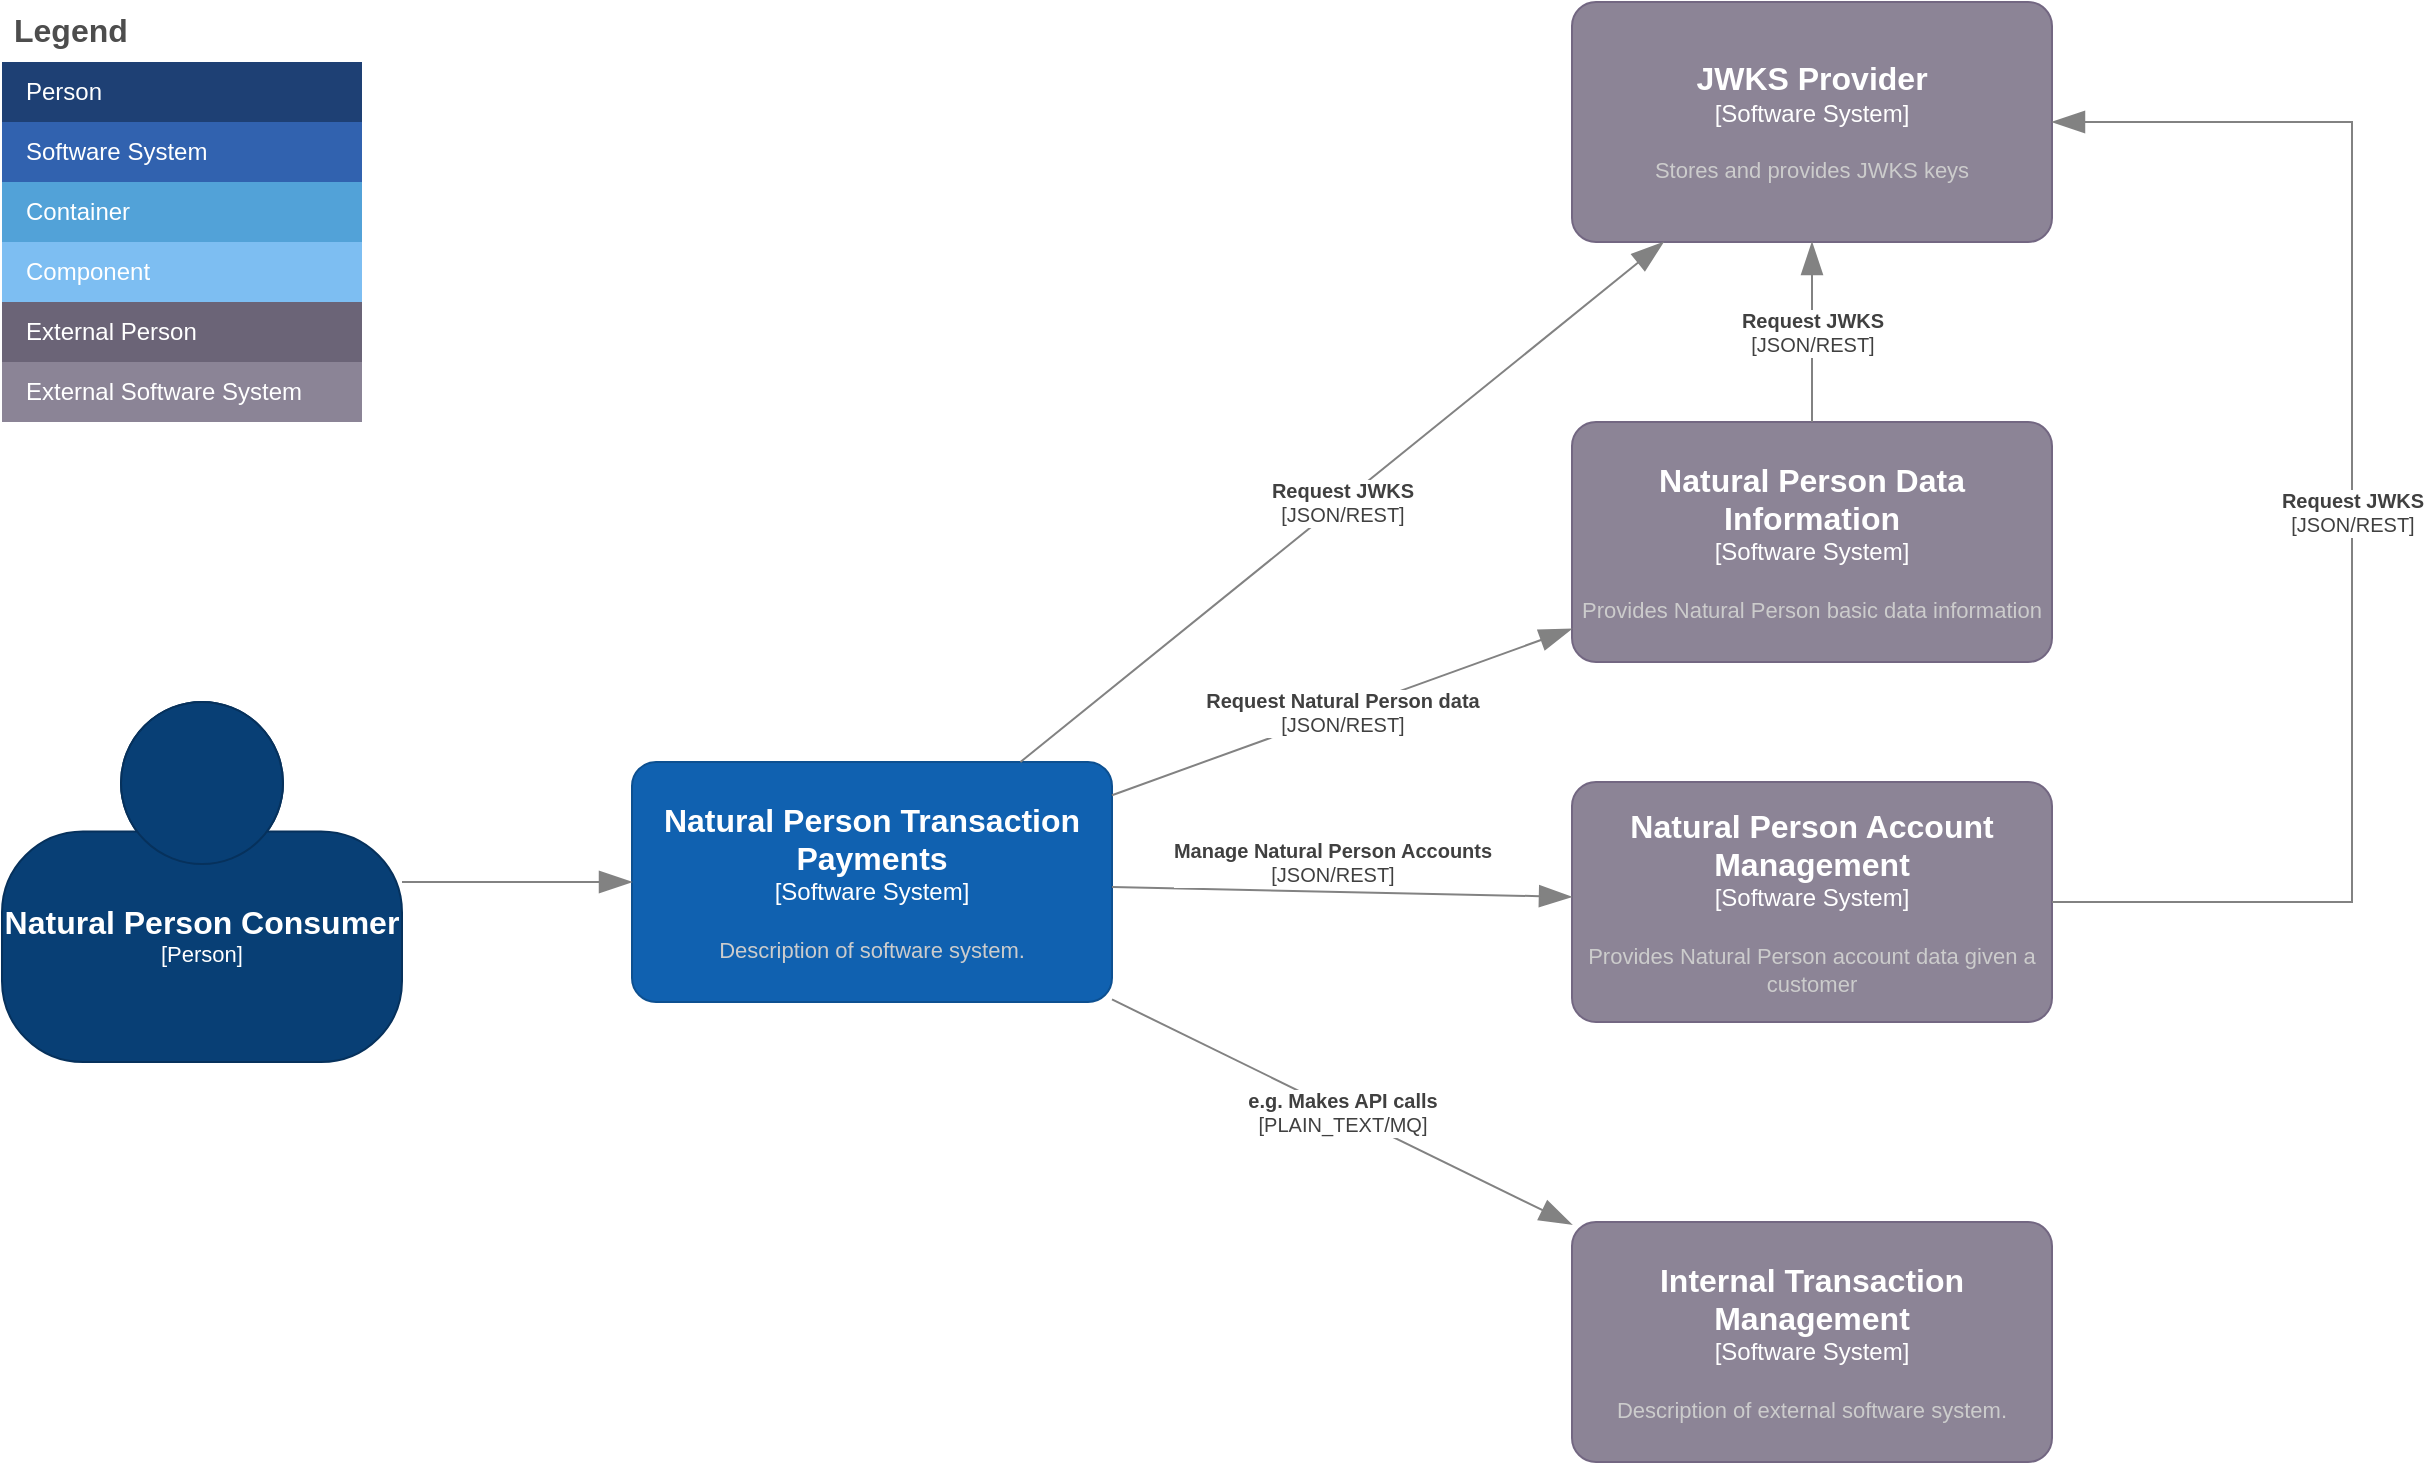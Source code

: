 <mxfile version="28.1.0" pages="3">
  <diagram name="Context" id="nP59P-JkoSHOO8yJ1hCB">
    <mxGraphModel grid="1" page="1" gridSize="10" guides="1" tooltips="1" connect="1" arrows="1" fold="1" pageScale="1" pageWidth="850" pageHeight="1100" math="0" shadow="0">
      <root>
        <mxCell id="0" />
        <mxCell id="1" parent="0" />
        <object placeholders="1" c4Name="Natural Person Consumer" c4Type="Person" c4Description="" label="&lt;font style=&quot;font-size: 16px&quot;&gt;&lt;b&gt;%c4Name%&lt;/b&gt;&lt;/font&gt;&lt;div&gt;[%c4Type%]&lt;/div&gt;&lt;br&gt;&lt;div&gt;&lt;font style=&quot;font-size: 11px&quot;&gt;&lt;font color=&quot;#cccccc&quot;&gt;%c4Description%&lt;/font&gt;&lt;/div&gt;" id="VJsiFvjNnFKQ7XA1Muxv-1">
          <mxCell style="html=1;fontSize=11;dashed=0;whiteSpace=wrap;fillColor=#083F75;strokeColor=#06315C;fontColor=#ffffff;shape=mxgraph.c4.person2;align=center;metaEdit=1;points=[[0.5,0,0],[1,0.5,0],[1,0.75,0],[0.75,1,0],[0.5,1,0],[0.25,1,0],[0,0.75,0],[0,0.5,0]];resizable=0;" vertex="1" parent="1">
            <mxGeometry x="325" y="430" width="200" height="180" as="geometry" />
          </mxCell>
        </object>
        <object placeholders="1" c4Name="Natural Person Transaction Payments" c4Type="Software System" c4Description="Description of software system." label="&lt;font style=&quot;font-size: 16px&quot;&gt;&lt;b&gt;%c4Name%&lt;/b&gt;&lt;/font&gt;&lt;div&gt;[%c4Type%]&lt;/div&gt;&lt;br&gt;&lt;div&gt;&lt;font style=&quot;font-size: 11px&quot;&gt;&lt;font color=&quot;#cccccc&quot;&gt;%c4Description%&lt;/font&gt;&lt;/div&gt;" id="VJsiFvjNnFKQ7XA1Muxv-2">
          <mxCell style="rounded=1;whiteSpace=wrap;html=1;labelBackgroundColor=none;fillColor=#1061B0;fontColor=#ffffff;align=center;arcSize=10;strokeColor=#0D5091;metaEdit=1;resizable=0;points=[[0.25,0,0],[0.5,0,0],[0.75,0,0],[1,0.25,0],[1,0.5,0],[1,0.75,0],[0.75,1,0],[0.5,1,0],[0.25,1,0],[0,0.75,0],[0,0.5,0],[0,0.25,0]];" vertex="1" parent="1">
            <mxGeometry x="640" y="460" width="240" height="120" as="geometry" />
          </mxCell>
        </object>
        <mxCell id="VJsiFvjNnFKQ7XA1Muxv-6" value="Legend" style="shape=table;startSize=30;container=1;collapsible=0;childLayout=tableLayout;fontSize=16;align=left;verticalAlign=top;fillColor=none;strokeColor=none;fontColor=#4D4D4D;fontStyle=1;spacingLeft=6;spacing=0;resizable=0;" vertex="1" parent="1">
          <mxGeometry x="325" y="80" width="180" height="210" as="geometry" />
        </mxCell>
        <mxCell id="VJsiFvjNnFKQ7XA1Muxv-7" value="" style="shape=tableRow;horizontal=0;startSize=0;swimlaneHead=0;swimlaneBody=0;strokeColor=inherit;top=0;left=0;bottom=0;right=0;collapsible=0;dropTarget=0;fillColor=none;points=[[0,0.5],[1,0.5]];portConstraint=eastwest;fontSize=12;" vertex="1" parent="VJsiFvjNnFKQ7XA1Muxv-6">
          <mxGeometry y="30" width="180" height="30" as="geometry" />
        </mxCell>
        <mxCell id="VJsiFvjNnFKQ7XA1Muxv-8" value="Person" style="shape=partialRectangle;html=1;whiteSpace=wrap;connectable=0;strokeColor=inherit;overflow=hidden;fillColor=#1E4074;top=0;left=0;bottom=0;right=0;pointerEvents=1;fontSize=12;align=left;fontColor=#FFFFFF;gradientColor=none;spacingLeft=10;spacingRight=4;" vertex="1" parent="VJsiFvjNnFKQ7XA1Muxv-7">
          <mxGeometry width="180" height="30" as="geometry">
            <mxRectangle width="180" height="30" as="alternateBounds" />
          </mxGeometry>
        </mxCell>
        <mxCell id="VJsiFvjNnFKQ7XA1Muxv-9" value="" style="shape=tableRow;horizontal=0;startSize=0;swimlaneHead=0;swimlaneBody=0;strokeColor=inherit;top=0;left=0;bottom=0;right=0;collapsible=0;dropTarget=0;fillColor=none;points=[[0,0.5],[1,0.5]];portConstraint=eastwest;fontSize=12;" vertex="1" parent="VJsiFvjNnFKQ7XA1Muxv-6">
          <mxGeometry y="60" width="180" height="30" as="geometry" />
        </mxCell>
        <mxCell id="VJsiFvjNnFKQ7XA1Muxv-10" value="Software System" style="shape=partialRectangle;html=1;whiteSpace=wrap;connectable=0;strokeColor=inherit;overflow=hidden;fillColor=#3162AF;top=0;left=0;bottom=0;right=0;pointerEvents=1;fontSize=12;align=left;fontColor=#FFFFFF;gradientColor=none;spacingLeft=10;spacingRight=4;" vertex="1" parent="VJsiFvjNnFKQ7XA1Muxv-9">
          <mxGeometry width="180" height="30" as="geometry">
            <mxRectangle width="180" height="30" as="alternateBounds" />
          </mxGeometry>
        </mxCell>
        <mxCell id="VJsiFvjNnFKQ7XA1Muxv-11" value="" style="shape=tableRow;horizontal=0;startSize=0;swimlaneHead=0;swimlaneBody=0;strokeColor=inherit;top=0;left=0;bottom=0;right=0;collapsible=0;dropTarget=0;fillColor=none;points=[[0,0.5],[1,0.5]];portConstraint=eastwest;fontSize=12;" vertex="1" parent="VJsiFvjNnFKQ7XA1Muxv-6">
          <mxGeometry y="90" width="180" height="30" as="geometry" />
        </mxCell>
        <mxCell id="VJsiFvjNnFKQ7XA1Muxv-12" value="Container" style="shape=partialRectangle;html=1;whiteSpace=wrap;connectable=0;strokeColor=inherit;overflow=hidden;fillColor=#52a2d8;top=0;left=0;bottom=0;right=0;pointerEvents=1;fontSize=12;align=left;fontColor=#FFFFFF;gradientColor=none;spacingLeft=10;spacingRight=4;" vertex="1" parent="VJsiFvjNnFKQ7XA1Muxv-11">
          <mxGeometry width="180" height="30" as="geometry">
            <mxRectangle width="180" height="30" as="alternateBounds" />
          </mxGeometry>
        </mxCell>
        <mxCell id="VJsiFvjNnFKQ7XA1Muxv-13" value="" style="shape=tableRow;horizontal=0;startSize=0;swimlaneHead=0;swimlaneBody=0;strokeColor=inherit;top=0;left=0;bottom=0;right=0;collapsible=0;dropTarget=0;fillColor=none;points=[[0,0.5],[1,0.5]];portConstraint=eastwest;fontSize=12;" vertex="1" parent="VJsiFvjNnFKQ7XA1Muxv-6">
          <mxGeometry y="120" width="180" height="30" as="geometry" />
        </mxCell>
        <mxCell id="VJsiFvjNnFKQ7XA1Muxv-14" value="Component" style="shape=partialRectangle;html=1;whiteSpace=wrap;connectable=0;strokeColor=inherit;overflow=hidden;fillColor=#7dbef2;top=0;left=0;bottom=0;right=0;pointerEvents=1;fontSize=12;align=left;fontColor=#FFFFFF;gradientColor=none;spacingLeft=10;spacingRight=4;" vertex="1" parent="VJsiFvjNnFKQ7XA1Muxv-13">
          <mxGeometry width="180" height="30" as="geometry">
            <mxRectangle width="180" height="30" as="alternateBounds" />
          </mxGeometry>
        </mxCell>
        <mxCell id="VJsiFvjNnFKQ7XA1Muxv-15" value="" style="shape=tableRow;horizontal=0;startSize=0;swimlaneHead=0;swimlaneBody=0;strokeColor=inherit;top=0;left=0;bottom=0;right=0;collapsible=0;dropTarget=0;fillColor=none;points=[[0,0.5],[1,0.5]];portConstraint=eastwest;fontSize=12;" vertex="1" parent="VJsiFvjNnFKQ7XA1Muxv-6">
          <mxGeometry y="150" width="180" height="30" as="geometry" />
        </mxCell>
        <mxCell id="VJsiFvjNnFKQ7XA1Muxv-16" value="External Person" style="shape=partialRectangle;html=1;whiteSpace=wrap;connectable=0;strokeColor=inherit;overflow=hidden;fillColor=#6b6477;top=0;left=0;bottom=0;right=0;pointerEvents=1;fontSize=12;align=left;fontColor=#FFFFFF;gradientColor=none;spacingLeft=10;spacingRight=4;" vertex="1" parent="VJsiFvjNnFKQ7XA1Muxv-15">
          <mxGeometry width="180" height="30" as="geometry">
            <mxRectangle width="180" height="30" as="alternateBounds" />
          </mxGeometry>
        </mxCell>
        <mxCell id="VJsiFvjNnFKQ7XA1Muxv-17" value="" style="shape=tableRow;horizontal=0;startSize=0;swimlaneHead=0;swimlaneBody=0;strokeColor=inherit;top=0;left=0;bottom=0;right=0;collapsible=0;dropTarget=0;fillColor=none;points=[[0,0.5],[1,0.5]];portConstraint=eastwest;fontSize=12;" vertex="1" parent="VJsiFvjNnFKQ7XA1Muxv-6">
          <mxGeometry y="180" width="180" height="30" as="geometry" />
        </mxCell>
        <mxCell id="VJsiFvjNnFKQ7XA1Muxv-18" value="External Software System" style="shape=partialRectangle;html=1;whiteSpace=wrap;connectable=0;strokeColor=inherit;overflow=hidden;fillColor=#8b8496;top=0;left=0;bottom=0;right=0;pointerEvents=1;fontSize=12;align=left;fontColor=#FFFFFF;gradientColor=none;spacingLeft=10;spacingRight=4;" vertex="1" parent="VJsiFvjNnFKQ7XA1Muxv-17">
          <mxGeometry width="180" height="30" as="geometry">
            <mxRectangle width="180" height="30" as="alternateBounds" />
          </mxGeometry>
        </mxCell>
        <object placeholders="1" c4Name="Natural Person Data Information" c4Type="Software System" c4Description="Provides Natural Person basic data information" label="&lt;font style=&quot;font-size: 16px&quot;&gt;&lt;b&gt;%c4Name%&lt;/b&gt;&lt;/font&gt;&lt;div&gt;[%c4Type%]&lt;/div&gt;&lt;br&gt;&lt;div&gt;&lt;font style=&quot;font-size: 11px&quot;&gt;&lt;font color=&quot;#cccccc&quot;&gt;%c4Description%&lt;/font&gt;&lt;/div&gt;" id="VJsiFvjNnFKQ7XA1Muxv-19">
          <mxCell style="rounded=1;whiteSpace=wrap;html=1;labelBackgroundColor=none;fillColor=#8C8496;fontColor=#ffffff;align=center;arcSize=10;strokeColor=#736782;metaEdit=1;resizable=0;points=[[0.25,0,0],[0.5,0,0],[0.75,0,0],[1,0.25,0],[1,0.5,0],[1,0.75,0],[0.75,1,0],[0.5,1,0],[0.25,1,0],[0,0.75,0],[0,0.5,0],[0,0.25,0]];" vertex="1" parent="1">
            <mxGeometry x="1110" y="290" width="240" height="120" as="geometry" />
          </mxCell>
        </object>
        <object placeholders="1" c4Name="Natural Person Account Management" c4Type="Software System" c4Description="Provides Natural Person account data given a customer" label="&lt;font style=&quot;font-size: 16px&quot;&gt;&lt;b&gt;%c4Name%&lt;/b&gt;&lt;/font&gt;&lt;div&gt;[%c4Type%]&lt;/div&gt;&lt;br&gt;&lt;div&gt;&lt;font style=&quot;font-size: 11px&quot;&gt;&lt;font color=&quot;#cccccc&quot;&gt;%c4Description%&lt;/font&gt;&lt;/div&gt;" id="VJsiFvjNnFKQ7XA1Muxv-20">
          <mxCell style="rounded=1;whiteSpace=wrap;html=1;labelBackgroundColor=none;fillColor=#8C8496;fontColor=#ffffff;align=center;arcSize=10;strokeColor=#736782;metaEdit=1;resizable=0;points=[[0.25,0,0],[0.5,0,0],[0.75,0,0],[1,0.25,0],[1,0.5,0],[1,0.75,0],[0.75,1,0],[0.5,1,0],[0.25,1,0],[0,0.75,0],[0,0.5,0],[0,0.25,0]];" vertex="1" parent="1">
            <mxGeometry x="1110" y="470" width="240" height="120" as="geometry" />
          </mxCell>
        </object>
        <object placeholders="1" c4Name="Internal Transaction Management" c4Type="Software System" c4Description="Description of external software system." label="&lt;font style=&quot;font-size: 16px&quot;&gt;&lt;b&gt;%c4Name%&lt;/b&gt;&lt;/font&gt;&lt;div&gt;[%c4Type%]&lt;/div&gt;&lt;br&gt;&lt;div&gt;&lt;font style=&quot;font-size: 11px&quot;&gt;&lt;font color=&quot;#cccccc&quot;&gt;%c4Description%&lt;/font&gt;&lt;/div&gt;" id="VJsiFvjNnFKQ7XA1Muxv-21">
          <mxCell style="rounded=1;whiteSpace=wrap;html=1;labelBackgroundColor=none;fillColor=#8C8496;fontColor=#ffffff;align=center;arcSize=10;strokeColor=#736782;metaEdit=1;resizable=0;points=[[0.25,0,0],[0.5,0,0],[0.75,0,0],[1,0.25,0],[1,0.5,0],[1,0.75,0],[0.75,1,0],[0.5,1,0],[0.25,1,0],[0,0.75,0],[0,0.5,0],[0,0.25,0]];" vertex="1" parent="1">
            <mxGeometry x="1110" y="690" width="240" height="120" as="geometry" />
          </mxCell>
        </object>
        <object placeholders="1" c4Type="Relationship" c4Technology="JSON/REST" c4Description="Request Natural Person data" label="&lt;div style=&quot;text-align: left&quot;&gt;&lt;div style=&quot;text-align: center&quot;&gt;&lt;b&gt;%c4Description%&lt;/b&gt;&lt;/div&gt;&lt;div style=&quot;text-align: center&quot;&gt;[%c4Technology%]&lt;/div&gt;&lt;/div&gt;" id="VJsiFvjNnFKQ7XA1Muxv-23">
          <mxCell style="endArrow=blockThin;html=1;fontSize=10;fontColor=#404040;strokeWidth=1;endFill=1;strokeColor=#828282;elbow=vertical;metaEdit=1;endSize=14;startSize=14;jumpStyle=arc;jumpSize=16;rounded=0;" edge="1" parent="1" source="VJsiFvjNnFKQ7XA1Muxv-2" target="VJsiFvjNnFKQ7XA1Muxv-19">
            <mxGeometry width="240" relative="1" as="geometry">
              <mxPoint x="710" y="430" as="sourcePoint" />
              <mxPoint x="950" y="430" as="targetPoint" />
            </mxGeometry>
          </mxCell>
        </object>
        <object placeholders="1" c4Type="Relationship" c4Technology="JSON/REST" c4Description="Manage Natural Person Accounts" label="&lt;div style=&quot;text-align: left&quot;&gt;&lt;div style=&quot;text-align: center&quot;&gt;&lt;b&gt;%c4Description%&lt;/b&gt;&lt;/div&gt;&lt;div style=&quot;text-align: center&quot;&gt;[%c4Technology%]&lt;/div&gt;&lt;/div&gt;" id="VJsiFvjNnFKQ7XA1Muxv-24">
          <mxCell style="endArrow=blockThin;html=1;fontSize=10;fontColor=#404040;strokeWidth=1;endFill=1;strokeColor=#828282;elbow=vertical;metaEdit=1;endSize=14;startSize=14;jumpStyle=arc;jumpSize=16;rounded=0;" edge="1" parent="1" source="VJsiFvjNnFKQ7XA1Muxv-2" target="VJsiFvjNnFKQ7XA1Muxv-20">
            <mxGeometry x="-0.046" y="15" width="240" relative="1" as="geometry">
              <mxPoint x="1120" y="630" as="sourcePoint" />
              <mxPoint x="1378" y="410" as="targetPoint" />
              <mxPoint as="offset" />
            </mxGeometry>
          </mxCell>
        </object>
        <object placeholders="1" c4Type="Relationship" c4Technology="PLAIN_TEXT/MQ" c4Description="e.g. Makes API calls" label="&lt;div style=&quot;text-align: left&quot;&gt;&lt;div style=&quot;text-align: center&quot;&gt;&lt;b&gt;%c4Description%&lt;/b&gt;&lt;/div&gt;&lt;div style=&quot;text-align: center&quot;&gt;[%c4Technology%]&lt;/div&gt;&lt;/div&gt;" id="VJsiFvjNnFKQ7XA1Muxv-25">
          <mxCell style="endArrow=blockThin;html=1;fontSize=10;fontColor=#404040;strokeWidth=1;endFill=1;strokeColor=#828282;elbow=vertical;metaEdit=1;endSize=14;startSize=14;jumpStyle=arc;jumpSize=16;rounded=0;" edge="1" parent="1" source="VJsiFvjNnFKQ7XA1Muxv-2" target="VJsiFvjNnFKQ7XA1Muxv-21">
            <mxGeometry x="0.005" width="240" relative="1" as="geometry">
              <mxPoint x="1060" y="580" as="sourcePoint" />
              <mxPoint x="1380" y="586" as="targetPoint" />
              <mxPoint as="offset" />
            </mxGeometry>
          </mxCell>
        </object>
        <object placeholders="1" c4Type="Relationship" id="VJsiFvjNnFKQ7XA1Muxv-26">
          <mxCell style="endArrow=blockThin;html=1;fontSize=10;fontColor=#404040;strokeWidth=1;endFill=1;strokeColor=#828282;elbow=vertical;metaEdit=1;endSize=14;startSize=14;jumpStyle=arc;jumpSize=16;rounded=0;edgeStyle=orthogonalEdgeStyle;" edge="1" parent="1" source="VJsiFvjNnFKQ7XA1Muxv-1" target="VJsiFvjNnFKQ7XA1Muxv-2">
            <mxGeometry width="240" relative="1" as="geometry">
              <mxPoint x="370" y="610" as="sourcePoint" />
              <mxPoint x="610" y="610" as="targetPoint" />
            </mxGeometry>
          </mxCell>
        </object>
        <object placeholders="1" c4Name="JWKS Provider" c4Type="Software System" c4Description="Stores and provides JWKS keys" label="&lt;font style=&quot;font-size: 16px&quot;&gt;&lt;b&gt;%c4Name%&lt;/b&gt;&lt;/font&gt;&lt;div&gt;[%c4Type%]&lt;/div&gt;&lt;br&gt;&lt;div&gt;&lt;font style=&quot;font-size: 11px&quot;&gt;&lt;font color=&quot;#cccccc&quot;&gt;%c4Description%&lt;/font&gt;&lt;/div&gt;" id="VJsiFvjNnFKQ7XA1Muxv-27">
          <mxCell style="rounded=1;whiteSpace=wrap;html=1;labelBackgroundColor=none;fillColor=#8C8496;fontColor=#ffffff;align=center;arcSize=10;strokeColor=#736782;metaEdit=1;resizable=0;points=[[0.25,0,0],[0.5,0,0],[0.75,0,0],[1,0.25,0],[1,0.5,0],[1,0.75,0],[0.75,1,0],[0.5,1,0],[0.25,1,0],[0,0.75,0],[0,0.5,0],[0,0.25,0]];" vertex="1" parent="1">
            <mxGeometry x="1110" y="80" width="240" height="120" as="geometry" />
          </mxCell>
        </object>
        <object placeholders="1" c4Type="Relationship" c4Technology="JSON/REST" c4Description="Request JWKS" label="&lt;div style=&quot;text-align: left&quot;&gt;&lt;div style=&quot;text-align: center&quot;&gt;&lt;b&gt;%c4Description%&lt;/b&gt;&lt;/div&gt;&lt;div style=&quot;text-align: center&quot;&gt;[%c4Technology%]&lt;/div&gt;&lt;/div&gt;" id="VJsiFvjNnFKQ7XA1Muxv-28">
          <mxCell style="endArrow=blockThin;html=1;fontSize=10;fontColor=#404040;strokeWidth=1;endFill=1;strokeColor=#828282;elbow=vertical;metaEdit=1;endSize=14;startSize=14;jumpStyle=arc;jumpSize=16;rounded=0;" edge="1" parent="1" source="VJsiFvjNnFKQ7XA1Muxv-19" target="VJsiFvjNnFKQ7XA1Muxv-27">
            <mxGeometry width="240" relative="1" as="geometry">
              <mxPoint x="960" y="560" as="sourcePoint" />
              <mxPoint x="1218" y="340" as="targetPoint" />
            </mxGeometry>
          </mxCell>
        </object>
        <object placeholders="1" c4Type="Relationship" c4Technology="JSON/REST" c4Description="Request JWKS" label="&lt;div style=&quot;text-align: left&quot;&gt;&lt;div style=&quot;text-align: center&quot;&gt;&lt;b&gt;%c4Description%&lt;/b&gt;&lt;/div&gt;&lt;div style=&quot;text-align: center&quot;&gt;[%c4Technology%]&lt;/div&gt;&lt;/div&gt;" id="VJsiFvjNnFKQ7XA1Muxv-29">
          <mxCell style="endArrow=blockThin;html=1;fontSize=10;fontColor=#404040;strokeWidth=1;endFill=1;strokeColor=#828282;elbow=vertical;metaEdit=1;endSize=14;startSize=14;jumpStyle=arc;jumpSize=16;rounded=0;edgeStyle=orthogonalEdgeStyle;" edge="1" parent="1" source="VJsiFvjNnFKQ7XA1Muxv-20" target="VJsiFvjNnFKQ7XA1Muxv-27">
            <mxGeometry width="240" relative="1" as="geometry">
              <mxPoint x="1380" y="350" as="sourcePoint" />
              <mxPoint x="1670" y="360" as="targetPoint" />
              <Array as="points">
                <mxPoint x="1500" y="530" />
                <mxPoint x="1500" y="140" />
              </Array>
            </mxGeometry>
          </mxCell>
        </object>
        <object placeholders="1" c4Type="Relationship" c4Technology="JSON/REST" c4Description="Request JWKS" label="&lt;div style=&quot;text-align: left&quot;&gt;&lt;div style=&quot;text-align: center&quot;&gt;&lt;b&gt;%c4Description%&lt;/b&gt;&lt;/div&gt;&lt;div style=&quot;text-align: center&quot;&gt;[%c4Technology%]&lt;/div&gt;&lt;/div&gt;" id="yALEiuWqMCajB7NfcJZV-1">
          <mxCell style="endArrow=blockThin;html=1;fontSize=10;fontColor=#404040;strokeWidth=1;endFill=1;strokeColor=#828282;elbow=vertical;metaEdit=1;endSize=14;startSize=14;jumpStyle=arc;jumpSize=16;rounded=0;" edge="1" parent="1" source="VJsiFvjNnFKQ7XA1Muxv-2" target="VJsiFvjNnFKQ7XA1Muxv-27">
            <mxGeometry width="240" relative="1" as="geometry">
              <mxPoint x="1230" y="360" as="sourcePoint" />
              <mxPoint x="1230" y="270" as="targetPoint" />
            </mxGeometry>
          </mxCell>
        </object>
      </root>
    </mxGraphModel>
  </diagram>
  <diagram id="0m7BTQEgxHvFL--uydzx" name="Activities">
    <mxGraphModel grid="1" page="1" gridSize="10" guides="1" tooltips="1" connect="1" arrows="1" fold="1" pageScale="1" pageWidth="850" pageHeight="1100" math="0" shadow="0">
      <root>
        <mxCell id="0" />
        <mxCell id="1" parent="0" />
        <mxCell id="silgJZC7AOX8i00Fyb9P-1" value="NP Transaction Payments" style="swimlane;whiteSpace=wrap;html=1;fillColor=#dae8fc;strokeColor=#6c8ebf;strokeWidth=2;" vertex="1" parent="1">
          <mxGeometry x="320" y="70" width="220" height="1590" as="geometry" />
        </mxCell>
        <mxCell id="_Vc4pIcjMr7Bv_15TZG3-5" value="&lt;b&gt;Realizar Transaccion&lt;/b&gt;" style="html=1;whiteSpace=wrap;strokeWidth=2;rounded=1;" vertex="1" parent="silgJZC7AOX8i00Fyb9P-1">
          <mxGeometry x="45" y="60" width="110" height="50" as="geometry" />
        </mxCell>
        <mxCell id="_Vc4pIcjMr7Bv_15TZG3-9" value="" style="line;strokeWidth=6;align=left;verticalAlign=middle;spacingTop=-1;spacingLeft=3;spacingRight=3;rotatable=0;labelPosition=right;points=[];portConstraint=eastwest;" vertex="1" parent="silgJZC7AOX8i00Fyb9P-1">
          <mxGeometry x="60" y="170" width="80" height="8" as="geometry" />
        </mxCell>
        <mxCell id="_Vc4pIcjMr7Bv_15TZG3-10" value="" style="edgeStyle=orthogonalEdgeStyle;html=1;verticalAlign=bottom;endArrow=open;endSize=12;strokeColor=#000000;rounded=0;strokeWidth=2;" edge="1" parent="silgJZC7AOX8i00Fyb9P-1" source="_Vc4pIcjMr7Bv_15TZG3-5" target="_Vc4pIcjMr7Bv_15TZG3-9">
          <mxGeometry relative="1" as="geometry">
            <mxPoint x="85" y="80" as="targetPoint" />
            <mxPoint x="-30" y="80" as="sourcePoint" />
            <Array as="points">
              <mxPoint x="100" y="160" />
              <mxPoint x="100" y="160" />
            </Array>
          </mxGeometry>
        </mxCell>
        <mxCell id="_Vc4pIcjMr7Bv_15TZG3-6" value="" style="rhombus;whiteSpace=wrap;html=1;strokeWidth=2;" vertex="1" parent="silgJZC7AOX8i00Fyb9P-1">
          <mxGeometry x="85" y="410" width="30" height="50" as="geometry" />
        </mxCell>
        <mxCell id="_Vc4pIcjMr7Bv_15TZG3-13" value="" style="line;strokeWidth=6;align=left;verticalAlign=middle;spacingTop=-1;spacingLeft=3;spacingRight=3;rotatable=0;labelPosition=right;points=[];portConstraint=eastwest;" vertex="1" parent="silgJZC7AOX8i00Fyb9P-1">
          <mxGeometry x="60" y="360" width="80" height="8" as="geometry" />
        </mxCell>
        <mxCell id="_Vc4pIcjMr7Bv_15TZG3-16" value="" style="edgeStyle=orthogonalEdgeStyle;html=1;verticalAlign=bottom;endArrow=open;endSize=12;strokeColor=#000000;rounded=0;strokeWidth=2;entryX=0.5;entryY=0;entryDx=0;entryDy=0;exitX=0.499;exitY=0.933;exitDx=0;exitDy=0;exitPerimeter=0;" edge="1" parent="silgJZC7AOX8i00Fyb9P-1" source="_Vc4pIcjMr7Bv_15TZG3-13" target="_Vc4pIcjMr7Bv_15TZG3-6">
          <mxGeometry relative="1" as="geometry">
            <mxPoint x="100" y="240" as="targetPoint" />
            <mxPoint x="100" y="180" as="sourcePoint" />
            <Array as="points" />
          </mxGeometry>
        </mxCell>
        <mxCell id="_Vc4pIcjMr7Bv_15TZG3-17" value="" style="shape=umlDestroy;whiteSpace=wrap;html=1;strokeWidth=3;targetShapes=umlLifeline;strokeColor=#FF0000;" vertex="1" parent="silgJZC7AOX8i00Fyb9P-1">
          <mxGeometry x="160" y="420" width="30" height="30" as="geometry" />
        </mxCell>
        <mxCell id="_Vc4pIcjMr7Bv_15TZG3-18" value="" style="edgeStyle=orthogonalEdgeStyle;html=1;verticalAlign=bottom;endArrow=open;endSize=12;strokeColor=#000000;rounded=0;strokeWidth=2;exitX=1;exitY=0.5;exitDx=0;exitDy=0;" edge="1" parent="silgJZC7AOX8i00Fyb9P-1" source="_Vc4pIcjMr7Bv_15TZG3-6" target="_Vc4pIcjMr7Bv_15TZG3-17">
          <mxGeometry relative="1" as="geometry">
            <mxPoint x="100" y="423" as="targetPoint" />
            <mxPoint x="100" y="380" as="sourcePoint" />
            <Array as="points" />
          </mxGeometry>
        </mxCell>
        <mxCell id="_Vc4pIcjMr7Bv_15TZG3-19" value="No" style="edgeLabel;html=1;align=center;verticalAlign=middle;resizable=0;points=[];" vertex="1" connectable="0" parent="_Vc4pIcjMr7Bv_15TZG3-18">
          <mxGeometry x="-0.441" relative="1" as="geometry">
            <mxPoint y="-10" as="offset" />
          </mxGeometry>
        </mxCell>
        <mxCell id="_Vc4pIcjMr7Bv_15TZG3-20" value="Existen?" style="text;html=1;align=center;verticalAlign=middle;whiteSpace=wrap;rounded=0;" vertex="1" parent="silgJZC7AOX8i00Fyb9P-1">
          <mxGeometry x="40" y="400" width="60" height="30" as="geometry" />
        </mxCell>
        <mxCell id="_Vc4pIcjMr7Bv_15TZG3-23" value="" style="line;strokeWidth=6;align=left;verticalAlign=middle;spacingTop=-1;spacingLeft=3;spacingRight=3;rotatable=0;labelPosition=right;points=[];portConstraint=eastwest;" vertex="1" parent="silgJZC7AOX8i00Fyb9P-1">
          <mxGeometry x="60" y="630" width="80" height="8" as="geometry" />
        </mxCell>
        <mxCell id="_Vc4pIcjMr7Bv_15TZG3-27" value="" style="rhombus;whiteSpace=wrap;html=1;strokeWidth=2;" vertex="1" parent="silgJZC7AOX8i00Fyb9P-1">
          <mxGeometry x="85" y="865" width="30" height="50" as="geometry" />
        </mxCell>
        <mxCell id="_Vc4pIcjMr7Bv_15TZG3-28" value="" style="line;strokeWidth=6;align=left;verticalAlign=middle;spacingTop=-1;spacingLeft=3;spacingRight=3;rotatable=0;labelPosition=right;points=[];portConstraint=eastwest;" vertex="1" parent="silgJZC7AOX8i00Fyb9P-1">
          <mxGeometry x="60" y="815" width="80" height="8" as="geometry" />
        </mxCell>
        <mxCell id="_Vc4pIcjMr7Bv_15TZG3-29" value="" style="edgeStyle=orthogonalEdgeStyle;html=1;verticalAlign=bottom;endArrow=open;endSize=12;strokeColor=#000000;rounded=0;strokeWidth=2;entryX=0.5;entryY=0;entryDx=0;entryDy=0;exitX=0.499;exitY=0.933;exitDx=0;exitDy=0;exitPerimeter=0;" edge="1" parent="silgJZC7AOX8i00Fyb9P-1" source="_Vc4pIcjMr7Bv_15TZG3-28" target="_Vc4pIcjMr7Bv_15TZG3-27">
          <mxGeometry relative="1" as="geometry">
            <mxPoint x="100" y="695" as="targetPoint" />
            <mxPoint x="100" y="635" as="sourcePoint" />
            <Array as="points" />
          </mxGeometry>
        </mxCell>
        <mxCell id="_Vc4pIcjMr7Bv_15TZG3-30" value="" style="shape=umlDestroy;whiteSpace=wrap;html=1;strokeWidth=3;targetShapes=umlLifeline;strokeColor=#FF0000;" vertex="1" parent="silgJZC7AOX8i00Fyb9P-1">
          <mxGeometry x="160" y="875" width="30" height="30" as="geometry" />
        </mxCell>
        <mxCell id="_Vc4pIcjMr7Bv_15TZG3-31" value="" style="edgeStyle=orthogonalEdgeStyle;html=1;verticalAlign=bottom;endArrow=open;endSize=12;strokeColor=#000000;rounded=0;strokeWidth=2;exitX=1;exitY=0.5;exitDx=0;exitDy=0;" edge="1" parent="silgJZC7AOX8i00Fyb9P-1" source="_Vc4pIcjMr7Bv_15TZG3-27" target="_Vc4pIcjMr7Bv_15TZG3-30">
          <mxGeometry relative="1" as="geometry">
            <mxPoint x="100" y="878" as="targetPoint" />
            <mxPoint x="100" y="835" as="sourcePoint" />
            <Array as="points" />
          </mxGeometry>
        </mxCell>
        <mxCell id="_Vc4pIcjMr7Bv_15TZG3-32" value="No" style="edgeLabel;html=1;align=center;verticalAlign=middle;resizable=0;points=[];" vertex="1" connectable="0" parent="_Vc4pIcjMr7Bv_15TZG3-31">
          <mxGeometry x="-0.441" relative="1" as="geometry">
            <mxPoint y="-10" as="offset" />
          </mxGeometry>
        </mxCell>
        <mxCell id="_Vc4pIcjMr7Bv_15TZG3-33" value="Están activos?" style="text;html=1;align=center;verticalAlign=middle;whiteSpace=wrap;rounded=0;" vertex="1" parent="silgJZC7AOX8i00Fyb9P-1">
          <mxGeometry x="40" y="845" width="60" height="30" as="geometry" />
        </mxCell>
        <mxCell id="_Vc4pIcjMr7Bv_15TZG3-45" value="" style="rhombus;whiteSpace=wrap;html=1;strokeWidth=2;" vertex="1" parent="silgJZC7AOX8i00Fyb9P-1">
          <mxGeometry x="85" y="1053" width="30" height="50" as="geometry" />
        </mxCell>
        <mxCell id="_Vc4pIcjMr7Bv_15TZG3-47" value="" style="shape=umlDestroy;whiteSpace=wrap;html=1;strokeWidth=3;targetShapes=umlLifeline;strokeColor=#FF0000;" vertex="1" parent="silgJZC7AOX8i00Fyb9P-1">
          <mxGeometry x="160" y="1063" width="30" height="30" as="geometry" />
        </mxCell>
        <mxCell id="_Vc4pIcjMr7Bv_15TZG3-48" value="" style="edgeStyle=orthogonalEdgeStyle;html=1;verticalAlign=bottom;endArrow=open;endSize=12;strokeColor=#000000;rounded=0;strokeWidth=2;exitX=1;exitY=0.5;exitDx=0;exitDy=0;" edge="1" parent="silgJZC7AOX8i00Fyb9P-1" source="_Vc4pIcjMr7Bv_15TZG3-45" target="_Vc4pIcjMr7Bv_15TZG3-47">
          <mxGeometry relative="1" as="geometry">
            <mxPoint x="100" y="1066" as="targetPoint" />
            <mxPoint x="100" y="1023" as="sourcePoint" />
            <Array as="points" />
          </mxGeometry>
        </mxCell>
        <mxCell id="_Vc4pIcjMr7Bv_15TZG3-49" value="No" style="edgeLabel;html=1;align=center;verticalAlign=middle;resizable=0;points=[];" vertex="1" connectable="0" parent="_Vc4pIcjMr7Bv_15TZG3-48">
          <mxGeometry x="-0.441" relative="1" as="geometry">
            <mxPoint y="-10" as="offset" />
          </mxGeometry>
        </mxCell>
        <mxCell id="_Vc4pIcjMr7Bv_15TZG3-50" value="Exitosa?" style="text;html=1;align=center;verticalAlign=middle;whiteSpace=wrap;rounded=0;" vertex="1" parent="silgJZC7AOX8i00Fyb9P-1">
          <mxGeometry x="40" y="1033" width="60" height="30" as="geometry" />
        </mxCell>
        <mxCell id="_Vc4pIcjMr7Bv_15TZG3-53" value="" style="ellipse;html=1;shape=endState;fillColor=#000000;strokeColor=#000000;strokeWidth=2;" vertex="1" parent="silgJZC7AOX8i00Fyb9P-1">
          <mxGeometry x="90" y="1540" width="30" height="30" as="geometry" />
        </mxCell>
        <mxCell id="_Vc4pIcjMr7Bv_15TZG3-60" value="Origen tiene fondos suficientes?" style="text;html=1;align=center;verticalAlign=middle;whiteSpace=wrap;rounded=0;" vertex="1" parent="silgJZC7AOX8i00Fyb9P-1">
          <mxGeometry x="10" y="520" width="90" height="30" as="geometry" />
        </mxCell>
        <mxCell id="tLhB7nIt1tfXcMsv1X7D-4" value="" style="line;strokeWidth=6;align=left;verticalAlign=middle;spacingTop=-1;spacingLeft=3;spacingRight=3;rotatable=0;labelPosition=right;points=[];portConstraint=eastwest;" vertex="1" parent="silgJZC7AOX8i00Fyb9P-1">
          <mxGeometry x="60" y="1150" width="80" height="8" as="geometry" />
        </mxCell>
        <mxCell id="_Vc4pIcjMr7Bv_15TZG3-51" value="" style="edgeStyle=orthogonalEdgeStyle;html=1;verticalAlign=bottom;endArrow=open;endSize=12;strokeColor=#000000;rounded=0;strokeWidth=2;exitX=0.5;exitY=1;exitDx=0;exitDy=0;entryX=0.5;entryY=0;entryDx=0;entryDy=0;entryPerimeter=0;" edge="1" parent="silgJZC7AOX8i00Fyb9P-1" source="_Vc4pIcjMr7Bv_15TZG3-45" target="tLhB7nIt1tfXcMsv1X7D-4">
          <mxGeometry relative="1" as="geometry">
            <mxPoint x="60" y="1150" as="targetPoint" />
            <mxPoint x="150" y="1080" as="sourcePoint" />
            <Array as="points" />
          </mxGeometry>
        </mxCell>
        <mxCell id="_Vc4pIcjMr7Bv_15TZG3-52" value="Si" style="edgeLabel;html=1;align=center;verticalAlign=middle;resizable=0;points=[];" vertex="1" connectable="0" parent="_Vc4pIcjMr7Bv_15TZG3-51">
          <mxGeometry x="-0.441" relative="1" as="geometry">
            <mxPoint x="10" y="-6" as="offset" />
          </mxGeometry>
        </mxCell>
        <mxCell id="tLhB7nIt1tfXcMsv1X7D-7" value="" style="line;strokeWidth=6;align=left;verticalAlign=middle;spacingTop=-1;spacingLeft=3;spacingRight=3;rotatable=0;labelPosition=right;points=[];portConstraint=eastwest;" vertex="1" parent="silgJZC7AOX8i00Fyb9P-1">
          <mxGeometry x="65" y="1370" width="80" height="8" as="geometry" />
        </mxCell>
        <mxCell id="_Vc4pIcjMr7Bv_15TZG3-54" value="" style="edgeStyle=orthogonalEdgeStyle;html=1;verticalAlign=bottom;endArrow=open;endSize=12;strokeColor=#000000;rounded=0;strokeWidth=2;entryX=0.5;entryY=0;entryDx=0;entryDy=0;" edge="1" parent="silgJZC7AOX8i00Fyb9P-1" source="tLhB7nIt1tfXcMsv1X7D-7" target="tLhB7nIt1tfXcMsv1X7D-10">
          <mxGeometry relative="1" as="geometry">
            <mxPoint x="110" y="1480" as="targetPoint" />
            <mxPoint x="-120" y="1260" as="sourcePoint" />
            <Array as="points">
              <mxPoint x="105" y="1410" />
              <mxPoint x="105" y="1410" />
            </Array>
          </mxGeometry>
        </mxCell>
        <mxCell id="tLhB7nIt1tfXcMsv1X7D-10" value="" style="rhombus;whiteSpace=wrap;html=1;strokeWidth=2;" vertex="1" parent="silgJZC7AOX8i00Fyb9P-1">
          <mxGeometry x="90" y="1440" width="30" height="50" as="geometry" />
        </mxCell>
        <mxCell id="tLhB7nIt1tfXcMsv1X7D-11" value="" style="shape=umlDestroy;whiteSpace=wrap;html=1;strokeWidth=3;targetShapes=umlLifeline;strokeColor=#FF0000;" vertex="1" parent="silgJZC7AOX8i00Fyb9P-1">
          <mxGeometry x="165" y="1450" width="30" height="30" as="geometry" />
        </mxCell>
        <mxCell id="tLhB7nIt1tfXcMsv1X7D-12" value="" style="edgeStyle=orthogonalEdgeStyle;html=1;verticalAlign=bottom;endArrow=open;endSize=12;strokeColor=#000000;rounded=0;strokeWidth=2;exitX=1;exitY=0.5;exitDx=0;exitDy=0;" edge="1" parent="silgJZC7AOX8i00Fyb9P-1" source="tLhB7nIt1tfXcMsv1X7D-10" target="tLhB7nIt1tfXcMsv1X7D-11">
          <mxGeometry relative="1" as="geometry">
            <mxPoint x="105" y="1453" as="targetPoint" />
            <mxPoint x="105" y="1410" as="sourcePoint" />
            <Array as="points" />
          </mxGeometry>
        </mxCell>
        <mxCell id="tLhB7nIt1tfXcMsv1X7D-13" value="No" style="edgeLabel;html=1;align=center;verticalAlign=middle;resizable=0;points=[];" connectable="0" vertex="1" parent="tLhB7nIt1tfXcMsv1X7D-12">
          <mxGeometry x="-0.441" relative="1" as="geometry">
            <mxPoint y="-10" as="offset" />
          </mxGeometry>
        </mxCell>
        <mxCell id="tLhB7nIt1tfXcMsv1X7D-14" value="" style="edgeStyle=orthogonalEdgeStyle;html=1;verticalAlign=bottom;endArrow=open;endSize=12;strokeColor=#000000;rounded=0;strokeWidth=2;exitX=0.5;exitY=1;exitDx=0;exitDy=0;" edge="1" parent="silgJZC7AOX8i00Fyb9P-1" source="tLhB7nIt1tfXcMsv1X7D-10" target="_Vc4pIcjMr7Bv_15TZG3-53">
          <mxGeometry relative="1" as="geometry">
            <mxPoint x="105" y="1537" as="targetPoint" />
            <mxPoint x="155" y="1467" as="sourcePoint" />
            <Array as="points" />
          </mxGeometry>
        </mxCell>
        <mxCell id="tLhB7nIt1tfXcMsv1X7D-15" value="Si" style="edgeLabel;html=1;align=center;verticalAlign=middle;resizable=0;points=[];" connectable="0" vertex="1" parent="tLhB7nIt1tfXcMsv1X7D-14">
          <mxGeometry x="-0.441" relative="1" as="geometry">
            <mxPoint x="10" y="-6" as="offset" />
          </mxGeometry>
        </mxCell>
        <mxCell id="silgJZC7AOX8i00Fyb9P-2" value="NP Account Management" style="swimlane;whiteSpace=wrap;html=1;fillColor=#f5f5f5;fontColor=#333333;strokeColor=#666666;strokeWidth=2;" vertex="1" parent="1">
          <mxGeometry x="540" y="70" width="200" height="1590" as="geometry" />
        </mxCell>
        <mxCell id="_Vc4pIcjMr7Bv_15TZG3-7" value="&lt;b&gt;Solicitar Cuenta de Origen&lt;/b&gt;" style="html=1;whiteSpace=wrap;strokeWidth=2;rounded=1;" vertex="1" parent="silgJZC7AOX8i00Fyb9P-2">
          <mxGeometry x="45" y="170" width="110" height="50" as="geometry" />
        </mxCell>
        <mxCell id="_Vc4pIcjMr7Bv_15TZG3-8" value="&lt;b&gt;Solicitar Cuenta de Destino&lt;/b&gt;" style="html=1;whiteSpace=wrap;strokeWidth=2;rounded=1;" vertex="1" parent="silgJZC7AOX8i00Fyb9P-2">
          <mxGeometry x="45" y="240" width="110" height="50" as="geometry" />
        </mxCell>
        <mxCell id="ImQ852Q7379dFmY-jcsw-1" value="&lt;b&gt;Actualizar&lt;br&gt;saldo origen&lt;/b&gt;" style="html=1;whiteSpace=wrap;strokeWidth=2;rounded=1;" vertex="1" parent="silgJZC7AOX8i00Fyb9P-2">
          <mxGeometry x="30" y="1160" width="110" height="50" as="geometry" />
        </mxCell>
        <mxCell id="tLhB7nIt1tfXcMsv1X7D-3" value="&lt;b&gt;Actualizar&lt;br&gt;saldo origen&lt;/b&gt;" style="html=1;whiteSpace=wrap;strokeWidth=2;rounded=1;" vertex="1" parent="silgJZC7AOX8i00Fyb9P-2">
          <mxGeometry x="30" y="1230" width="110" height="50" as="geometry" />
        </mxCell>
        <mxCell id="silgJZC7AOX8i00Fyb9P-3" value="NP Data Information" style="swimlane;whiteSpace=wrap;html=1;fillColor=#f5f5f5;fontColor=#333333;strokeColor=#666666;strokeWidth=2;" vertex="1" parent="1">
          <mxGeometry x="740" y="70" width="200" height="1590" as="geometry" />
        </mxCell>
        <mxCell id="_Vc4pIcjMr7Bv_15TZG3-21" value="&lt;b&gt;Solicitar Cliente&lt;br&gt;de Origen&lt;/b&gt;" style="html=1;whiteSpace=wrap;strokeWidth=2;rounded=1;" vertex="1" parent="silgJZC7AOX8i00Fyb9P-3">
          <mxGeometry x="25" y="630" width="110" height="50" as="geometry" />
        </mxCell>
        <mxCell id="_Vc4pIcjMr7Bv_15TZG3-22" value="&lt;b&gt;Solicitar Cliente&lt;br&gt;de Destino&lt;/b&gt;" style="html=1;whiteSpace=wrap;strokeWidth=2;rounded=1;" vertex="1" parent="silgJZC7AOX8i00Fyb9P-3">
          <mxGeometry x="25" y="690" width="110" height="50" as="geometry" />
        </mxCell>
        <mxCell id="silgJZC7AOX8i00Fyb9P-4" value="Internal Transaction Managament" style="swimlane;whiteSpace=wrap;html=1;fillColor=#f5f5f5;fontColor=#333333;strokeColor=#666666;strokeWidth=2;" vertex="1" parent="1">
          <mxGeometry x="940" y="70" width="200" height="1590" as="geometry">
            <mxRectangle x="680" y="70" width="220" height="30" as="alternateBounds" />
          </mxGeometry>
        </mxCell>
        <mxCell id="_Vc4pIcjMr7Bv_15TZG3-39" value="&lt;b&gt;Realizar Transaccion&lt;/b&gt;" style="html=1;whiteSpace=wrap;strokeWidth=2;rounded=1;" vertex="1" parent="silgJZC7AOX8i00Fyb9P-4">
          <mxGeometry x="45" y="930" width="110" height="50" as="geometry" />
        </mxCell>
        <mxCell id="_Vc4pIcjMr7Bv_15TZG3-2" value="" style="edgeStyle=orthogonalEdgeStyle;html=1;verticalAlign=bottom;endArrow=open;endSize=12;strokeColor=#000000;rounded=0;strokeWidth=2;" edge="1" parent="1" source="ejpKM3nCbJ92GtCU80mh-1" target="_Vc4pIcjMr7Bv_15TZG3-5">
          <mxGeometry relative="1" as="geometry">
            <mxPoint x="220" y="220" as="targetPoint" />
            <mxPoint x="270" y="155.0" as="sourcePoint" />
          </mxGeometry>
        </mxCell>
        <mxCell id="_Vc4pIcjMr7Bv_15TZG3-11" value="" style="edgeStyle=orthogonalEdgeStyle;html=1;verticalAlign=bottom;endArrow=open;endSize=12;strokeColor=#000000;rounded=0;strokeWidth=2;exitX=0.723;exitY=0.818;exitDx=0;exitDy=0;exitPerimeter=0;" edge="1" parent="1" source="_Vc4pIcjMr7Bv_15TZG3-9" target="_Vc4pIcjMr7Bv_15TZG3-7">
          <mxGeometry relative="1" as="geometry">
            <mxPoint x="430" y="250" as="targetPoint" />
            <mxPoint x="430" y="190" as="sourcePoint" />
            <Array as="points">
              <mxPoint x="440" y="247" />
              <mxPoint x="440" y="265" />
            </Array>
          </mxGeometry>
        </mxCell>
        <mxCell id="_Vc4pIcjMr7Bv_15TZG3-12" value="" style="edgeStyle=orthogonalEdgeStyle;html=1;verticalAlign=bottom;endArrow=open;endSize=12;strokeColor=#000000;rounded=0;strokeWidth=2;exitX=0.251;exitY=0.815;exitDx=0;exitDy=0;exitPerimeter=0;" edge="1" parent="1" source="_Vc4pIcjMr7Bv_15TZG3-9" target="_Vc4pIcjMr7Bv_15TZG3-8">
          <mxGeometry relative="1" as="geometry">
            <mxPoint x="567" y="318" as="targetPoint" />
            <mxPoint x="440" y="300" as="sourcePoint" />
            <Array as="points">
              <mxPoint x="400" y="335" />
            </Array>
          </mxGeometry>
        </mxCell>
        <mxCell id="_Vc4pIcjMr7Bv_15TZG3-14" value="" style="edgeStyle=orthogonalEdgeStyle;html=1;verticalAlign=bottom;endArrow=open;endSize=12;strokeColor=#000000;rounded=0;strokeWidth=2;entryX=0.259;entryY=0.161;entryDx=0;entryDy=0;entryPerimeter=0;" edge="1" parent="1" source="_Vc4pIcjMr7Bv_15TZG3-8" target="_Vc4pIcjMr7Bv_15TZG3-13">
          <mxGeometry relative="1" as="geometry">
            <mxPoint x="460" y="420" as="targetPoint" />
            <mxPoint x="490" y="380" as="sourcePoint" />
            <Array as="points">
              <mxPoint x="640" y="380" />
              <mxPoint x="401" y="380" />
            </Array>
          </mxGeometry>
        </mxCell>
        <mxCell id="_Vc4pIcjMr7Bv_15TZG3-15" value="" style="edgeStyle=orthogonalEdgeStyle;html=1;verticalAlign=bottom;endArrow=open;endSize=12;strokeColor=#000000;rounded=0;strokeWidth=2;entryX=0.75;entryY=0;entryDx=0;entryDy=0;entryPerimeter=0;" edge="1" parent="1" source="_Vc4pIcjMr7Bv_15TZG3-7" target="_Vc4pIcjMr7Bv_15TZG3-13">
          <mxGeometry relative="1" as="geometry">
            <mxPoint x="421" y="471" as="targetPoint" />
            <mxPoint x="640" y="400" as="sourcePoint" />
            <Array as="points">
              <mxPoint x="710" y="265" />
              <mxPoint x="710" y="400" />
              <mxPoint x="440" y="400" />
            </Array>
          </mxGeometry>
        </mxCell>
        <mxCell id="_Vc4pIcjMr7Bv_15TZG3-24" value="" style="edgeStyle=orthogonalEdgeStyle;html=1;verticalAlign=bottom;endArrow=open;endSize=12;strokeColor=#000000;rounded=0;strokeWidth=2;exitX=0.723;exitY=0.818;exitDx=0;exitDy=0;exitPerimeter=0;" edge="1" parent="1" source="_Vc4pIcjMr7Bv_15TZG3-23" target="_Vc4pIcjMr7Bv_15TZG3-21">
          <mxGeometry relative="1" as="geometry">
            <mxPoint x="585" y="725" as="targetPoint" />
            <mxPoint x="430" y="650" as="sourcePoint" />
            <Array as="points">
              <mxPoint x="438" y="725" />
            </Array>
          </mxGeometry>
        </mxCell>
        <mxCell id="_Vc4pIcjMr7Bv_15TZG3-25" value="" style="edgeStyle=orthogonalEdgeStyle;html=1;verticalAlign=bottom;endArrow=open;endSize=12;strokeColor=#000000;rounded=0;strokeWidth=2;exitX=0.251;exitY=0.815;exitDx=0;exitDy=0;exitPerimeter=0;" edge="1" parent="1" source="_Vc4pIcjMr7Bv_15TZG3-23" target="_Vc4pIcjMr7Bv_15TZG3-22">
          <mxGeometry relative="1" as="geometry">
            <mxPoint x="585" y="795" as="targetPoint" />
            <mxPoint x="440" y="760" as="sourcePoint" />
            <Array as="points">
              <mxPoint x="400" y="780" />
            </Array>
          </mxGeometry>
        </mxCell>
        <mxCell id="_Vc4pIcjMr7Bv_15TZG3-36" value="" style="edgeStyle=orthogonalEdgeStyle;html=1;verticalAlign=bottom;endArrow=open;endSize=12;strokeColor=#000000;rounded=0;strokeWidth=2;entryX=0.75;entryY=0;entryDx=0;entryDy=0;entryPerimeter=0;" edge="1" parent="1" source="_Vc4pIcjMr7Bv_15TZG3-21" target="_Vc4pIcjMr7Bv_15TZG3-28">
          <mxGeometry relative="1" as="geometry">
            <mxPoint x="421" y="926" as="targetPoint" />
            <mxPoint x="695" y="720" as="sourcePoint" />
            <Array as="points">
              <mxPoint x="910" y="720" />
              <mxPoint x="910" y="855" />
              <mxPoint x="440" y="855" />
            </Array>
          </mxGeometry>
        </mxCell>
        <mxCell id="_Vc4pIcjMr7Bv_15TZG3-35" value="" style="edgeStyle=orthogonalEdgeStyle;html=1;verticalAlign=bottom;endArrow=open;endSize=12;strokeColor=#000000;rounded=0;strokeWidth=2;entryX=0.259;entryY=0.161;entryDx=0;entryDy=0;entryPerimeter=0;" edge="1" parent="1" source="_Vc4pIcjMr7Bv_15TZG3-22" target="_Vc4pIcjMr7Bv_15TZG3-28">
          <mxGeometry relative="1" as="geometry">
            <mxPoint x="460" y="875" as="targetPoint" />
            <mxPoint x="640" y="815" as="sourcePoint" />
            <Array as="points">
              <mxPoint x="820" y="835" />
              <mxPoint x="401" y="835" />
            </Array>
          </mxGeometry>
        </mxCell>
        <mxCell id="_Vc4pIcjMr7Bv_15TZG3-34" value="" style="edgeStyle=orthogonalEdgeStyle;html=1;verticalAlign=bottom;endArrow=open;endSize=12;strokeColor=#000000;rounded=0;strokeWidth=2;exitX=0.5;exitY=1;exitDx=0;exitDy=0;" edge="1" parent="1" source="_Vc4pIcjMr7Bv_15TZG3-27" target="_Vc4pIcjMr7Bv_15TZG3-39">
          <mxGeometry relative="1" as="geometry">
            <mxPoint x="420" y="1025" as="targetPoint" />
            <mxPoint x="420" y="655" as="sourcePoint" />
            <Array as="points">
              <mxPoint x="420" y="1025" />
            </Array>
          </mxGeometry>
        </mxCell>
        <mxCell id="_Vc4pIcjMr7Bv_15TZG3-38" value="Si" style="edgeLabel;html=1;align=center;verticalAlign=middle;resizable=0;points=[];" vertex="1" connectable="0" parent="_Vc4pIcjMr7Bv_15TZG3-34">
          <mxGeometry x="-0.657" relative="1" as="geometry">
            <mxPoint x="-55" y="-30" as="offset" />
          </mxGeometry>
        </mxCell>
        <mxCell id="_Vc4pIcjMr7Bv_15TZG3-46" value="" style="edgeStyle=orthogonalEdgeStyle;html=1;verticalAlign=bottom;endArrow=open;endSize=12;strokeColor=#000000;rounded=0;strokeWidth=2;entryX=0.5;entryY=0;entryDx=0;entryDy=0;" edge="1" parent="1" source="_Vc4pIcjMr7Bv_15TZG3-39" target="_Vc4pIcjMr7Bv_15TZG3-45">
          <mxGeometry relative="1" as="geometry">
            <mxPoint x="420" y="953" as="targetPoint" />
            <mxPoint x="420" y="1080" as="sourcePoint" />
            <Array as="points">
              <mxPoint x="1010" y="1070" />
              <mxPoint x="420" y="1070" />
            </Array>
          </mxGeometry>
        </mxCell>
        <mxCell id="_Vc4pIcjMr7Bv_15TZG3-56" value="" style="rhombus;whiteSpace=wrap;html=1;strokeWidth=2;" vertex="1" parent="1">
          <mxGeometry x="405" y="580" width="30" height="50" as="geometry" />
        </mxCell>
        <mxCell id="_Vc4pIcjMr7Bv_15TZG3-57" value="" style="shape=umlDestroy;whiteSpace=wrap;html=1;strokeWidth=3;targetShapes=umlLifeline;strokeColor=#FF0000;" vertex="1" parent="1">
          <mxGeometry x="480" y="590" width="30" height="30" as="geometry" />
        </mxCell>
        <mxCell id="_Vc4pIcjMr7Bv_15TZG3-58" value="" style="edgeStyle=orthogonalEdgeStyle;html=1;verticalAlign=bottom;endArrow=open;endSize=12;strokeColor=#000000;rounded=0;strokeWidth=2;exitX=1;exitY=0.5;exitDx=0;exitDy=0;" edge="1" parent="1" source="_Vc4pIcjMr7Bv_15TZG3-56" target="_Vc4pIcjMr7Bv_15TZG3-57">
          <mxGeometry relative="1" as="geometry">
            <mxPoint x="420" y="593" as="targetPoint" />
            <mxPoint x="420" y="550" as="sourcePoint" />
            <Array as="points" />
          </mxGeometry>
        </mxCell>
        <mxCell id="_Vc4pIcjMr7Bv_15TZG3-59" value="No" style="edgeLabel;html=1;align=center;verticalAlign=middle;resizable=0;points=[];" vertex="1" connectable="0" parent="_Vc4pIcjMr7Bv_15TZG3-58">
          <mxGeometry x="-0.441" relative="1" as="geometry">
            <mxPoint y="-10" as="offset" />
          </mxGeometry>
        </mxCell>
        <mxCell id="_Vc4pIcjMr7Bv_15TZG3-61" value="" style="edgeStyle=orthogonalEdgeStyle;html=1;verticalAlign=bottom;endArrow=open;endSize=12;strokeColor=#000000;rounded=0;strokeWidth=2;exitX=0.5;exitY=1;exitDx=0;exitDy=0;entryX=0.505;entryY=0.125;entryDx=0;entryDy=0;entryPerimeter=0;" edge="1" parent="1" source="_Vc4pIcjMr7Bv_15TZG3-56" target="_Vc4pIcjMr7Bv_15TZG3-23">
          <mxGeometry relative="1" as="geometry">
            <mxPoint x="420" y="680" as="targetPoint" />
            <mxPoint x="420" y="300" as="sourcePoint" />
            <Array as="points" />
          </mxGeometry>
        </mxCell>
        <mxCell id="_Vc4pIcjMr7Bv_15TZG3-62" value="Si" style="edgeLabel;html=1;align=center;verticalAlign=middle;resizable=0;points=[];" vertex="1" connectable="0" parent="_Vc4pIcjMr7Bv_15TZG3-61">
          <mxGeometry x="-0.4" y="1" relative="1" as="geometry">
            <mxPoint x="9" y="-2" as="offset" />
          </mxGeometry>
        </mxCell>
        <mxCell id="_Vc4pIcjMr7Bv_15TZG3-26" value="" style="edgeStyle=orthogonalEdgeStyle;html=1;verticalAlign=bottom;endArrow=open;endSize=12;strokeColor=#000000;rounded=0;strokeWidth=2;exitX=0.5;exitY=1;exitDx=0;exitDy=0;entryX=0.5;entryY=0;entryDx=0;entryDy=0;" edge="1" parent="1" source="_Vc4pIcjMr7Bv_15TZG3-6" target="_Vc4pIcjMr7Bv_15TZG3-56">
          <mxGeometry relative="1" as="geometry">
            <mxPoint x="420" y="580" as="targetPoint" />
            <mxPoint x="420" y="200" as="sourcePoint" />
            <Array as="points" />
          </mxGeometry>
        </mxCell>
        <mxCell id="_Vc4pIcjMr7Bv_15TZG3-37" value="Si" style="edgeLabel;html=1;align=center;verticalAlign=middle;resizable=0;points=[];" vertex="1" connectable="0" parent="_Vc4pIcjMr7Bv_15TZG3-26">
          <mxGeometry x="-0.4" y="1" relative="1" as="geometry">
            <mxPoint x="9" y="-2" as="offset" />
          </mxGeometry>
        </mxCell>
        <object placeholders="1" c4Name="Natural Person Consumer" c4Type="Person" c4Description="" label="&lt;font style=&quot;font-size: 16px&quot;&gt;&lt;b&gt;%c4Name%&lt;/b&gt;&lt;/font&gt;&lt;div&gt;[%c4Type%]&lt;/div&gt;&lt;br&gt;&lt;div&gt;&lt;font style=&quot;font-size: 11px&quot;&gt;&lt;font color=&quot;#cccccc&quot;&gt;%c4Description%&lt;/font&gt;&lt;/div&gt;" id="ejpKM3nCbJ92GtCU80mh-1">
          <mxCell style="html=1;fontSize=11;dashed=0;whiteSpace=wrap;fillColor=#083F75;strokeColor=#06315C;fontColor=#ffffff;shape=mxgraph.c4.person2;align=center;metaEdit=1;points=[[0.5,0,0],[1,0.5,0],[1,0.75,0],[0.75,1,0],[0.5,1,0],[0.25,1,0],[0,0.75,0],[0,0.5,0]];resizable=1;" vertex="1" parent="1">
            <mxGeometry x="90" y="87.5" width="140" height="135" as="geometry" />
          </mxCell>
        </object>
        <mxCell id="tLhB7nIt1tfXcMsv1X7D-5" value="" style="edgeStyle=orthogonalEdgeStyle;html=1;verticalAlign=bottom;endArrow=open;endSize=12;strokeColor=#000000;rounded=0;strokeWidth=2;exitX=0.238;exitY=1.125;exitDx=0;exitDy=0;exitPerimeter=0;" edge="1" parent="1" source="tLhB7nIt1tfXcMsv1X7D-4" target="tLhB7nIt1tfXcMsv1X7D-3">
          <mxGeometry relative="1" as="geometry">
            <mxPoint x="570" y="1700" as="targetPoint" />
            <mxPoint x="350" y="1480" as="sourcePoint" />
            <Array as="points">
              <mxPoint x="399" y="1330" />
            </Array>
          </mxGeometry>
        </mxCell>
        <mxCell id="tLhB7nIt1tfXcMsv1X7D-6" value="" style="edgeStyle=orthogonalEdgeStyle;html=1;verticalAlign=bottom;endArrow=open;endSize=12;strokeColor=#000000;rounded=0;strokeWidth=2;exitX=0.725;exitY=1.125;exitDx=0;exitDy=0;exitPerimeter=0;" edge="1" parent="1" source="tLhB7nIt1tfXcMsv1X7D-4" target="ImQ852Q7379dFmY-jcsw-1">
          <mxGeometry relative="1" as="geometry">
            <mxPoint x="691" y="1311" as="targetPoint" />
            <mxPoint x="520" y="1280" as="sourcePoint" />
            <Array as="points">
              <mxPoint x="440" y="1229" />
              <mxPoint x="440" y="1255" />
            </Array>
          </mxGeometry>
        </mxCell>
        <mxCell id="tLhB7nIt1tfXcMsv1X7D-8" value="" style="edgeStyle=orthogonalEdgeStyle;html=1;verticalAlign=bottom;endArrow=open;endSize=12;strokeColor=#000000;rounded=0;strokeWidth=2;" edge="1" parent="1" source="tLhB7nIt1tfXcMsv1X7D-3" target="tLhB7nIt1tfXcMsv1X7D-7">
          <mxGeometry relative="1" as="geometry">
            <mxPoint x="622" y="1286" as="targetPoint" />
            <mxPoint x="490" y="1260" as="sourcePoint" />
            <Array as="points">
              <mxPoint x="620" y="1380" />
              <mxPoint x="410" y="1380" />
            </Array>
          </mxGeometry>
        </mxCell>
        <mxCell id="tLhB7nIt1tfXcMsv1X7D-9" value="" style="edgeStyle=orthogonalEdgeStyle;html=1;verticalAlign=bottom;endArrow=open;endSize=12;strokeColor=#000000;rounded=0;strokeWidth=2;" edge="1" parent="1" source="ImQ852Q7379dFmY-jcsw-1" target="tLhB7nIt1tfXcMsv1X7D-7">
          <mxGeometry relative="1" as="geometry">
            <mxPoint x="630" y="1480" as="targetPoint" />
            <mxPoint x="840" y="1390" as="sourcePoint" />
            <Array as="points">
              <mxPoint x="720" y="1255" />
              <mxPoint x="720" y="1400" />
              <mxPoint x="440" y="1400" />
            </Array>
          </mxGeometry>
        </mxCell>
      </root>
    </mxGraphModel>
  </diagram>
  <diagram id="KuW3U24eWXcZauIWsrMS" name="Components">
    <mxGraphModel grid="1" page="1" gridSize="10" guides="1" tooltips="1" connect="1" arrows="1" fold="1" pageScale="1" pageWidth="850" pageHeight="1100" math="0" shadow="0">
      <root>
        <mxCell id="0" />
        <mxCell id="1" parent="0" />
        <object placeholders="1" c4Name="Natural Person" c4Type="Person" c4Description="" label="&lt;font style=&quot;font-size: 16px&quot;&gt;&lt;b&gt;%c4Name%&lt;/b&gt;&lt;/font&gt;&lt;div&gt;[%c4Type%]&lt;/div&gt;&lt;br&gt;&lt;div&gt;&lt;font style=&quot;font-size: 11px&quot;&gt;&lt;font color=&quot;#cccccc&quot;&gt;%c4Description%&lt;/font&gt;&lt;/div&gt;" id="WCNssP7_I5bfW5luH_u1-1">
          <mxCell style="html=1;fontSize=11;dashed=0;whiteSpace=wrap;fillColor=#083F75;strokeColor=#06315C;fontColor=#ffffff;shape=mxgraph.c4.person2;align=center;metaEdit=1;points=[[0.5,0,0],[1,0.5,0],[1,0.75,0],[0.75,1,0],[0.5,1,0],[0.25,1,0],[0,0.75,0],[0,0.5,0]];resizable=0;" vertex="1" parent="1">
            <mxGeometry x="270" y="40" width="200" height="180" as="geometry" />
          </mxCell>
        </object>
        <object placeholders="1" c4Name="Natural Person Transaction Payments" c4Type="SystemScopeBoundary" c4Application="Software System" label="&lt;font style=&quot;font-size: 16px&quot;&gt;&lt;b&gt;&lt;div style=&quot;text-align: left&quot;&gt;%c4Name%&lt;/div&gt;&lt;/b&gt;&lt;/font&gt;&lt;div style=&quot;text-align: left&quot;&gt;[%c4Application%]&lt;/div&gt;" id="WCNssP7_I5bfW5luH_u1-2">
          <mxCell style="rounded=1;fontSize=11;whiteSpace=wrap;html=1;dashed=1;arcSize=20;fillColor=none;strokeColor=#666666;fontColor=#333333;labelBackgroundColor=none;align=left;verticalAlign=bottom;labelBorderColor=none;spacingTop=0;spacing=10;dashPattern=8 4;metaEdit=1;rotatable=0;perimeter=rectanglePerimeter;noLabel=0;labelPadding=0;allowArrows=0;connectable=0;expand=0;recursiveResize=0;editable=1;pointerEvents=0;absoluteArcSize=1;points=[[0.25,0,0],[0.5,0,0],[0.75,0,0],[1,0.25,0],[1,0.5,0],[1,0.75,0],[0.75,1,0],[0.5,1,0],[0.25,1,0],[0,0.75,0],[0,0.5,0],[0,0.25,0]];strokeWidth=2;" vertex="1" parent="1">
            <mxGeometry x="200" y="300" width="670" height="600" as="geometry" />
          </mxCell>
        </object>
        <object placeholders="1" c4Name="Natural Person Data Information" c4Type="Software System" c4Description="Provides Natural Person basic data information" label="&lt;font style=&quot;font-size: 16px&quot;&gt;&lt;b&gt;%c4Name%&lt;/b&gt;&lt;/font&gt;&lt;div&gt;[%c4Type%]&lt;/div&gt;&lt;br&gt;&lt;div&gt;&lt;font style=&quot;font-size: 11px&quot;&gt;&lt;font color=&quot;#cccccc&quot;&gt;%c4Description%&lt;/font&gt;&lt;/div&gt;" id="XqwZQ6bcEpHB5F-rx1UC-1">
          <mxCell style="rounded=1;whiteSpace=wrap;html=1;labelBackgroundColor=none;fillColor=#8C8496;fontColor=#ffffff;align=center;arcSize=10;strokeColor=#736782;metaEdit=1;resizable=0;points=[[0.25,0,0],[0.5,0,0],[0.75,0,0],[1,0.25,0],[1,0.5,0],[1,0.75,0],[0.75,1,0],[0.5,1,0],[0.25,1,0],[0,0.75,0],[0,0.5,0],[0,0.25,0]];" vertex="1" parent="1">
            <mxGeometry x="1060" y="350" width="240" height="120" as="geometry" />
          </mxCell>
        </object>
        <object placeholders="1" c4Name="Natural Person Account Management" c4Type="Software System" c4Description="Provides Natural Person account data given a customer" label="&lt;font style=&quot;font-size: 16px&quot;&gt;&lt;b&gt;%c4Name%&lt;/b&gt;&lt;/font&gt;&lt;div&gt;[%c4Type%]&lt;/div&gt;&lt;br&gt;&lt;div&gt;&lt;font style=&quot;font-size: 11px&quot;&gt;&lt;font color=&quot;#cccccc&quot;&gt;%c4Description%&lt;/font&gt;&lt;/div&gt;" id="XqwZQ6bcEpHB5F-rx1UC-2">
          <mxCell style="rounded=1;whiteSpace=wrap;html=1;labelBackgroundColor=none;fillColor=#8C8496;fontColor=#ffffff;align=center;arcSize=10;strokeColor=#736782;metaEdit=1;resizable=0;points=[[0.25,0,0],[0.5,0,0],[0.75,0,0],[1,0.25,0],[1,0.5,0],[1,0.75,0],[0.75,1,0],[0.5,1,0],[0.25,1,0],[0,0.75,0],[0,0.5,0],[0,0.25,0]];" vertex="1" parent="1">
            <mxGeometry x="1060" y="490" width="240" height="120" as="geometry" />
          </mxCell>
        </object>
        <object placeholders="1" c4Name="Internal Transaction Management" c4Type="Software System" c4Description="Executes and stores payments" label="&lt;font style=&quot;font-size: 16px&quot;&gt;&lt;b&gt;%c4Name%&lt;/b&gt;&lt;/font&gt;&lt;div&gt;[%c4Type%]&lt;/div&gt;&lt;br&gt;&lt;div&gt;&lt;font style=&quot;font-size: 11px&quot;&gt;&lt;font color=&quot;#cccccc&quot;&gt;%c4Description%&lt;/font&gt;&lt;/div&gt;" id="XqwZQ6bcEpHB5F-rx1UC-3">
          <mxCell style="rounded=1;whiteSpace=wrap;html=1;labelBackgroundColor=none;fillColor=#8C8496;fontColor=#ffffff;align=center;arcSize=10;strokeColor=#736782;metaEdit=1;resizable=0;points=[[0.25,0,0],[0.5,0,0],[0.75,0,0],[1,0.25,0],[1,0.5,0],[1,0.75,0],[0.75,1,0],[0.5,1,0],[0.25,1,0],[0,0.75,0],[0,0.5,0],[0,0.25,0]];" vertex="1" parent="1">
            <mxGeometry x="1480" y="630" width="240" height="120" as="geometry" />
          </mxCell>
        </object>
        <object placeholders="1" c4Name="JWKS Provider" c4Type="Software System" c4Description="Stores and provides JWKS keys" label="&lt;font style=&quot;font-size: 16px&quot;&gt;&lt;b&gt;%c4Name%&lt;/b&gt;&lt;/font&gt;&lt;div&gt;[%c4Type%]&lt;/div&gt;&lt;br&gt;&lt;div&gt;&lt;font style=&quot;font-size: 11px&quot;&gt;&lt;font color=&quot;#cccccc&quot;&gt;%c4Description%&lt;/font&gt;&lt;/div&gt;" id="XqwZQ6bcEpHB5F-rx1UC-4">
          <mxCell style="rounded=1;whiteSpace=wrap;html=1;labelBackgroundColor=none;fillColor=#8C8496;fontColor=#ffffff;align=center;arcSize=10;strokeColor=#736782;metaEdit=1;resizable=0;points=[[0.25,0,0],[0.5,0,0],[0.75,0,0],[1,0.25,0],[1,0.5,0],[1,0.75,0],[0.75,1,0],[0.5,1,0],[0.25,1,0],[0,0.75,0],[0,0.5,0],[0,0.25,0]];" vertex="1" parent="1">
            <mxGeometry x="1060" y="120" width="240" height="120" as="geometry" />
          </mxCell>
        </object>
        <object placeholders="1" c4Type="Relationship" c4Technology="JSON/HTTP" c4Description="Request JWKS" label="&lt;div style=&quot;text-align: left&quot;&gt;&lt;div style=&quot;text-align: center&quot;&gt;&lt;b&gt;%c4Description%&lt;/b&gt;&lt;/div&gt;&lt;div style=&quot;text-align: center&quot;&gt;[%c4Technology%]&lt;/div&gt;&lt;/div&gt;" id="XqwZQ6bcEpHB5F-rx1UC-5">
          <mxCell style="endArrow=blockThin;html=1;fontSize=10;fontColor=#404040;strokeWidth=2;endFill=1;strokeColor=#828282;elbow=vertical;metaEdit=1;endSize=14;startSize=14;jumpStyle=arc;jumpSize=16;rounded=0;" edge="1" parent="1" source="XqwZQ6bcEpHB5F-rx1UC-1" target="XqwZQ6bcEpHB5F-rx1UC-4">
            <mxGeometry width="240" relative="1" as="geometry">
              <mxPoint x="1170" y="670" as="sourcePoint" />
              <mxPoint x="1428" y="450" as="targetPoint" />
            </mxGeometry>
          </mxCell>
        </object>
        <object placeholders="1" c4Type="Relationship" c4Technology="JSON/HTTP" c4Description="Request JWKS" label="&lt;div style=&quot;text-align: left&quot;&gt;&lt;div style=&quot;text-align: center&quot;&gt;&lt;b&gt;%c4Description%&lt;/b&gt;&lt;/div&gt;&lt;div style=&quot;text-align: center&quot;&gt;[%c4Technology%]&lt;/div&gt;&lt;/div&gt;" id="XqwZQ6bcEpHB5F-rx1UC-6">
          <mxCell style="endArrow=blockThin;html=1;fontSize=10;fontColor=#404040;strokeWidth=2;endFill=1;strokeColor=#828282;elbow=vertical;metaEdit=1;endSize=14;startSize=14;jumpStyle=arc;jumpSize=16;rounded=0;edgeStyle=orthogonalEdgeStyle;" edge="1" parent="1" source="XqwZQ6bcEpHB5F-rx1UC-2" target="XqwZQ6bcEpHB5F-rx1UC-4">
            <mxGeometry width="240" relative="1" as="geometry">
              <mxPoint x="1590" y="460" as="sourcePoint" />
              <mxPoint x="1880" y="470" as="targetPoint" />
              <Array as="points">
                <mxPoint x="1420" y="550" />
                <mxPoint x="1420" y="180" />
              </Array>
            </mxGeometry>
          </mxCell>
        </object>
        <object placeholders="1" c4Name="Cache DB" c4Type="Container" c4Technology="Redis" c4Description="Stores the most recent transactions" label="&lt;font style=&quot;font-size: 16px&quot;&gt;&lt;b&gt;%c4Name%&lt;/b&gt;&lt;/font&gt;&lt;div&gt;[%c4Type%:&amp;nbsp;%c4Technology%]&lt;/div&gt;&lt;br&gt;&lt;div&gt;&lt;font style=&quot;font-size: 11px&quot;&gt;&lt;font color=&quot;#E6E6E6&quot;&gt;%c4Description%&lt;/font&gt;&lt;/div&gt;" id="J4jIrLdPV6OCfCumLVxN-1">
          <mxCell style="shape=cylinder3;size=15;whiteSpace=wrap;html=1;boundedLbl=1;rounded=0;labelBackgroundColor=none;fillColor=#23A2D9;fontSize=12;fontColor=#ffffff;align=center;strokeColor=#0E7DAD;metaEdit=1;points=[[0.5,0,0],[1,0.25,0],[1,0.5,0],[1,0.75,0],[0.5,1,0],[0,0.75,0],[0,0.5,0],[0,0.25,0]];resizable=0;" vertex="1" parent="1">
            <mxGeometry x="250" y="710" width="240" height="120" as="geometry" />
          </mxCell>
        </object>
        <object placeholders="1" c4Name="MQ Broker" c4Type="Container" c4Technology="MQTT" c4Description="Payment transaction broker" label="&lt;font style=&quot;font-size: 16px&quot;&gt;&lt;b&gt;%c4Name%&lt;/b&gt;&lt;/font&gt;&lt;div&gt;[%c4Type%:&amp;nbsp;%c4Technology%]&lt;/div&gt;&lt;br&gt;&lt;div&gt;&lt;font style=&quot;font-size: 11px&quot;&gt;&lt;font color=&quot;#E6E6E6&quot;&gt;%c4Description%&lt;/font&gt;&lt;/div&gt;" id="J4jIrLdPV6OCfCumLVxN-2">
          <mxCell style="shape=cylinder3;size=15;direction=south;whiteSpace=wrap;html=1;boundedLbl=1;rounded=0;labelBackgroundColor=none;fillColor=#23A2D9;fontSize=12;fontColor=#ffffff;align=center;strokeColor=#0E7DAD;metaEdit=1;points=[[0.5,0,0],[1,0.25,0],[1,0.5,0],[1,0.75,0],[0.5,1,0],[0,0.75,0],[0,0.5,0],[0,0.25,0]];resizable=0;" vertex="1" parent="1">
            <mxGeometry x="1060" y="720" width="240" height="120" as="geometry" />
          </mxCell>
        </object>
        <object placeholders="1" c4Name="Entry Point" c4Type="Component" c4Technology="Spring Service" c4Description="Handles User requests" label="&lt;font style=&quot;font-size: 16px&quot;&gt;&lt;b&gt;%c4Name%&lt;/b&gt;&lt;/font&gt;&lt;div&gt;[%c4Type%: %c4Technology%]&lt;/div&gt;&lt;br&gt;&lt;div&gt;&lt;font style=&quot;font-size: 11px&quot;&gt;%c4Description%&lt;/font&gt;&lt;/div&gt;" id="J4jIrLdPV6OCfCumLVxN-3">
          <mxCell style="rounded=1;whiteSpace=wrap;html=1;labelBackgroundColor=none;fillColor=#63BEF2;fontColor=#ffffff;align=center;arcSize=6;strokeColor=#2086C9;metaEdit=1;resizable=0;points=[[0.25,0,0],[0.5,0,0],[0.75,0,0],[1,0.25,0],[1,0.5,0],[1,0.75,0],[0.75,1,0],[0.5,1,0],[0.25,1,0],[0,0.75,0],[0,0.5,0],[0,0.25,0]];" vertex="1" parent="1">
            <mxGeometry x="250" y="330" width="240" height="120" as="geometry" />
          </mxCell>
        </object>
        <object placeholders="1" c4Name="Natural Person Account Service" c4Type="Component" c4Technology="Driven Adapter" c4Description="Request Natural Person Data" label="&lt;font style=&quot;font-size: 16px&quot;&gt;&lt;b&gt;%c4Name%&lt;/b&gt;&lt;/font&gt;&lt;div&gt;[%c4Type%: %c4Technology%]&lt;/div&gt;&lt;br&gt;&lt;div&gt;&lt;font style=&quot;font-size: 11px&quot;&gt;%c4Description%&lt;/font&gt;&lt;/div&gt;" id="J4jIrLdPV6OCfCumLVxN-4">
          <mxCell style="rounded=1;whiteSpace=wrap;html=1;labelBackgroundColor=none;fillColor=#63BEF2;fontColor=#ffffff;align=center;arcSize=6;strokeColor=#2086C9;metaEdit=1;resizable=0;points=[[0.25,0,0],[0.5,0,0],[0.75,0,0],[1,0.25,0],[1,0.5,0],[1,0.75,0],[0.75,1,0],[0.5,1,0],[0.25,1,0],[0,0.75,0],[0,0.5,0],[0,0.25,0]];" vertex="1" parent="1">
            <mxGeometry x="590" y="490" width="240" height="120" as="geometry" />
          </mxCell>
        </object>
        <object placeholders="1" c4Name="Domain" c4Type="Component" c4Technology="Java" c4Description="Handles the application logic" label="&lt;font style=&quot;font-size: 16px&quot;&gt;&lt;b&gt;%c4Name%&lt;/b&gt;&lt;/font&gt;&lt;div&gt;[%c4Type%: %c4Technology%]&lt;/div&gt;&lt;br&gt;&lt;div&gt;&lt;font style=&quot;font-size: 11px&quot;&gt;%c4Description%&lt;/font&gt;&lt;/div&gt;" id="J4jIrLdPV6OCfCumLVxN-5">
          <mxCell style="rounded=1;whiteSpace=wrap;html=1;labelBackgroundColor=none;fillColor=#63BEF2;fontColor=#ffffff;align=center;arcSize=6;strokeColor=#2086C9;metaEdit=1;resizable=0;points=[[0.25,0,0],[0.5,0,0],[0.75,0,0],[1,0.25,0],[1,0.5,0],[1,0.75,0],[0.75,1,0],[0.5,1,0],[0.25,1,0],[0,0.75,0],[0,0.5,0],[0,0.25,0]];" vertex="1" parent="1">
            <mxGeometry x="250" y="490" width="240" height="120" as="geometry" />
          </mxCell>
        </object>
        <object placeholders="1" c4Name="Transaction Service" c4Type="Component" c4Technology="e.g. Spring Service" c4Description="Executes and consults payments" label="&lt;font style=&quot;font-size: 16px&quot;&gt;&lt;b&gt;%c4Name%&lt;/b&gt;&lt;/font&gt;&lt;div&gt;[%c4Type%: %c4Technology%]&lt;/div&gt;&lt;br&gt;&lt;div&gt;&lt;font style=&quot;font-size: 11px&quot;&gt;%c4Description%&lt;/font&gt;&lt;/div&gt;" id="J4jIrLdPV6OCfCumLVxN-6">
          <mxCell style="rounded=1;whiteSpace=wrap;html=1;labelBackgroundColor=none;fillColor=#63BEF2;fontColor=#ffffff;align=center;arcSize=6;strokeColor=#2086C9;metaEdit=1;resizable=0;points=[[0.25,0,0],[0.5,0,0],[0.75,0,0],[1,0.25,0],[1,0.5,0],[1,0.75,0],[0.75,1,0],[0.5,1,0],[0.25,1,0],[0,0.75,0],[0,0.5,0],[0,0.25,0]];" vertex="1" parent="1">
            <mxGeometry x="590" y="630" width="240" height="120" as="geometry" />
          </mxCell>
        </object>
        <object placeholders="1" c4Type="Relationship" c4Technology="PLAIN_TEXT/MQ" c4Description="Executes and consults payments" label="&lt;div style=&quot;text-align: left&quot;&gt;&lt;div style=&quot;text-align: center&quot;&gt;&lt;b&gt;%c4Description%&lt;/b&gt;&lt;/div&gt;&lt;div style=&quot;text-align: center&quot;&gt;[%c4Technology%]&lt;/div&gt;&lt;/div&gt;" id="lwIYD7ekRi8ocnwstW7u-1">
          <mxCell style="endArrow=blockThin;html=1;fontSize=10;fontColor=#404040;strokeWidth=2;endFill=1;strokeColor=#828282;elbow=vertical;metaEdit=1;endSize=14;startSize=14;jumpStyle=arc;jumpSize=16;rounded=0;" edge="1" parent="1" source="J4jIrLdPV6OCfCumLVxN-6" target="J4jIrLdPV6OCfCumLVxN-2">
            <mxGeometry x="0.266" y="26" width="240" relative="1" as="geometry">
              <mxPoint x="1470" y="930" as="sourcePoint" />
              <mxPoint x="1790" y="1056" as="targetPoint" />
              <mxPoint as="offset" />
            </mxGeometry>
          </mxCell>
        </object>
        <object placeholders="1" c4Type="Relationship" c4Technology="PLAIN_TEXT/MQ" c4Description="Executes and consults payments" label="&lt;div style=&quot;text-align: left&quot;&gt;&lt;div style=&quot;text-align: center&quot;&gt;&lt;b&gt;%c4Description%&lt;/b&gt;&lt;/div&gt;&lt;div style=&quot;text-align: center&quot;&gt;[%c4Technology%]&lt;/div&gt;&lt;/div&gt;" id="lwIYD7ekRi8ocnwstW7u-2">
          <mxCell style="endArrow=blockThin;html=1;fontSize=10;fontColor=#404040;strokeWidth=2;endFill=1;strokeColor=#828282;elbow=vertical;metaEdit=1;endSize=14;startSize=14;jumpStyle=arc;jumpSize=16;rounded=0;" edge="1" parent="1" source="J4jIrLdPV6OCfCumLVxN-2" target="XqwZQ6bcEpHB5F-rx1UC-3">
            <mxGeometry x="-0.125" y="-49" width="240" relative="1" as="geometry">
              <mxPoint x="1540" y="820" as="sourcePoint" />
              <mxPoint x="1790" y="950" as="targetPoint" />
              <mxPoint as="offset" />
            </mxGeometry>
          </mxCell>
        </object>
        <object placeholders="1" c4Type="Relationship" c4Technology="TCP/IP" c4Description="Manages Cache" label="&lt;div style=&quot;text-align: left&quot;&gt;&lt;div style=&quot;text-align: center&quot;&gt;&lt;b&gt;%c4Description%&lt;/b&gt;&lt;/div&gt;&lt;div style=&quot;text-align: center&quot;&gt;[%c4Technology%]&lt;/div&gt;&lt;/div&gt;" id="lwIYD7ekRi8ocnwstW7u-3">
          <mxCell style="endArrow=blockThin;html=1;fontSize=10;fontColor=#404040;strokeWidth=2;endFill=1;strokeColor=#828282;elbow=vertical;metaEdit=1;endSize=14;startSize=14;jumpStyle=arc;jumpSize=16;rounded=0;" edge="1" parent="1" source="J4jIrLdPV6OCfCumLVxN-5" target="J4jIrLdPV6OCfCumLVxN-1">
            <mxGeometry x="-0.111" y="-50" width="240" relative="1" as="geometry">
              <mxPoint x="1460" y="940" as="sourcePoint" />
              <mxPoint x="1710" y="1070" as="targetPoint" />
              <mxPoint as="offset" />
            </mxGeometry>
          </mxCell>
        </object>
        <object placeholders="1" c4Name="Natural Person Data Service" c4Type="Component" c4Technology="Driven Adapter" c4Description="Request Natural Person Accounts" label="&lt;font style=&quot;font-size: 16px&quot;&gt;&lt;b&gt;%c4Name%&lt;/b&gt;&lt;/font&gt;&lt;div&gt;[%c4Type%: %c4Technology%]&lt;/div&gt;&lt;br&gt;&lt;div&gt;&lt;font style=&quot;font-size: 11px&quot;&gt;%c4Description%&lt;/font&gt;&lt;/div&gt;" id="lwIYD7ekRi8ocnwstW7u-4">
          <mxCell style="rounded=1;whiteSpace=wrap;html=1;labelBackgroundColor=none;fillColor=#63BEF2;fontColor=#ffffff;align=center;arcSize=6;strokeColor=#2086C9;metaEdit=1;resizable=0;points=[[0.25,0,0],[0.5,0,0],[0.75,0,0],[1,0.25,0],[1,0.5,0],[1,0.75,0],[0.75,1,0],[0.5,1,0],[0.25,1,0],[0,0.75,0],[0,0.5,0],[0,0.25,0]];" vertex="1" parent="1">
            <mxGeometry x="590" y="350" width="240" height="120" as="geometry" />
          </mxCell>
        </object>
        <object placeholders="1" c4Type="Relationship" c4Technology="JSON/HTTP" c4Description="Manage Natural Person Account" label="&lt;div style=&quot;text-align: left&quot;&gt;&lt;div style=&quot;text-align: center&quot;&gt;&lt;b&gt;%c4Description%&lt;/b&gt;&lt;/div&gt;&lt;div style=&quot;text-align: center&quot;&gt;[%c4Technology%]&lt;/div&gt;&lt;/div&gt;" id="lwIYD7ekRi8ocnwstW7u-6">
          <mxCell style="endArrow=blockThin;html=1;fontSize=10;fontColor=#404040;strokeWidth=2;endFill=1;strokeColor=#828282;elbow=vertical;metaEdit=1;endSize=14;startSize=14;jumpStyle=arc;jumpSize=16;rounded=0;" edge="1" parent="1" source="J4jIrLdPV6OCfCumLVxN-4" target="XqwZQ6bcEpHB5F-rx1UC-2">
            <mxGeometry x="0.185" y="26" width="240" relative="1" as="geometry">
              <mxPoint x="1210" y="770" as="sourcePoint" />
              <mxPoint x="1470" y="712" as="targetPoint" />
              <mxPoint as="offset" />
            </mxGeometry>
          </mxCell>
        </object>
        <object placeholders="1" c4Type="Relationship" c4Technology="JSON/HTTP" c4Description="Request Natural Person Accounts" label="&lt;div style=&quot;text-align: left&quot;&gt;&lt;div style=&quot;text-align: center&quot;&gt;&lt;b&gt;%c4Description%&lt;/b&gt;&lt;/div&gt;&lt;div style=&quot;text-align: center&quot;&gt;[%c4Technology%]&lt;/div&gt;&lt;/div&gt;" id="lwIYD7ekRi8ocnwstW7u-7">
          <mxCell style="endArrow=blockThin;html=1;fontSize=10;fontColor=#404040;strokeWidth=2;endFill=1;strokeColor=#828282;elbow=vertical;metaEdit=1;endSize=14;startSize=14;jumpStyle=arc;jumpSize=16;rounded=0;" edge="1" parent="1" source="lwIYD7ekRi8ocnwstW7u-4" target="XqwZQ6bcEpHB5F-rx1UC-1">
            <mxGeometry x="0.132" y="29" width="240" relative="1" as="geometry">
              <mxPoint x="1350" y="490" as="sourcePoint" />
              <mxPoint x="1690" y="496" as="targetPoint" />
              <mxPoint as="offset" />
            </mxGeometry>
          </mxCell>
        </object>
        <object placeholders="1" c4Type="Relationship" id="lwIYD7ekRi8ocnwstW7u-9">
          <mxCell style="endArrow=blockThin;html=1;fontSize=10;fontColor=#404040;strokeWidth=2;endFill=1;strokeColor=#828282;elbow=vertical;metaEdit=1;endSize=14;startSize=14;jumpStyle=arc;jumpSize=16;rounded=0;" edge="1" parent="1" source="J4jIrLdPV6OCfCumLVxN-3" target="J4jIrLdPV6OCfCumLVxN-5">
            <mxGeometry width="240" relative="1" as="geometry">
              <mxPoint x="730" y="490" as="sourcePoint" />
              <mxPoint x="970" y="490" as="targetPoint" />
            </mxGeometry>
          </mxCell>
        </object>
        <object placeholders="1" c4Type="Relationship" c4Technology="JSON/HTTP" c4Description="Request a payment" label="&lt;div style=&quot;text-align: left&quot;&gt;&lt;div style=&quot;text-align: center&quot;&gt;&lt;b&gt;%c4Description%&lt;/b&gt;&lt;/div&gt;&lt;div style=&quot;text-align: center&quot;&gt;[%c4Technology%]&lt;/div&gt;&lt;/div&gt;" id="lwIYD7ekRi8ocnwstW7u-10">
          <mxCell style="endArrow=blockThin;html=1;fontSize=10;fontColor=#404040;strokeWidth=2;endFill=1;strokeColor=#828282;elbow=vertical;metaEdit=1;endSize=14;startSize=14;jumpStyle=arc;jumpSize=16;rounded=0;" edge="1" parent="1" source="WCNssP7_I5bfW5luH_u1-1" target="J4jIrLdPV6OCfCumLVxN-3">
            <mxGeometry x="-0.429" width="240" relative="1" as="geometry">
              <mxPoint x="1450" y="408" as="sourcePoint" />
              <mxPoint x="1780" y="390" as="targetPoint" />
              <mxPoint as="offset" />
            </mxGeometry>
          </mxCell>
        </object>
        <object placeholders="1" c4Type="Relationship" id="lwIYD7ekRi8ocnwstW7u-11">
          <mxCell style="endArrow=blockThin;html=1;fontSize=10;fontColor=#404040;strokeWidth=2;endFill=1;strokeColor=#828282;elbow=vertical;metaEdit=1;endSize=14;startSize=14;jumpStyle=arc;jumpSize=16;rounded=0;" edge="1" parent="1" source="J4jIrLdPV6OCfCumLVxN-5" target="lwIYD7ekRi8ocnwstW7u-4">
            <mxGeometry width="240" relative="1" as="geometry">
              <mxPoint x="580" y="580" as="sourcePoint" />
              <mxPoint x="580" y="710" as="targetPoint" />
            </mxGeometry>
          </mxCell>
        </object>
        <object placeholders="1" c4Type="Relationship" id="lwIYD7ekRi8ocnwstW7u-12">
          <mxCell style="endArrow=blockThin;html=1;fontSize=10;fontColor=#404040;strokeWidth=2;endFill=1;strokeColor=#828282;elbow=vertical;metaEdit=1;endSize=14;startSize=14;jumpStyle=arc;jumpSize=16;rounded=0;" edge="1" parent="1" source="J4jIrLdPV6OCfCumLVxN-5" target="J4jIrLdPV6OCfCumLVxN-4">
            <mxGeometry width="240" relative="1" as="geometry">
              <mxPoint x="580" y="740" as="sourcePoint" />
              <mxPoint x="780" y="640" as="targetPoint" />
            </mxGeometry>
          </mxCell>
        </object>
        <object placeholders="1" c4Type="Relationship" id="lwIYD7ekRi8ocnwstW7u-13">
          <mxCell style="endArrow=blockThin;html=1;fontSize=10;fontColor=#404040;strokeWidth=2;endFill=1;strokeColor=#828282;elbow=vertical;metaEdit=1;endSize=14;startSize=14;jumpStyle=arc;jumpSize=16;rounded=0;" edge="1" parent="1" source="J4jIrLdPV6OCfCumLVxN-5" target="J4jIrLdPV6OCfCumLVxN-6">
            <mxGeometry width="240" relative="1" as="geometry">
              <mxPoint x="580" y="762" as="sourcePoint" />
              <mxPoint x="770" y="740" as="targetPoint" />
            </mxGeometry>
          </mxCell>
        </object>
        <object placeholders="1" c4Type="Relationship" c4Technology="JSON/HTTP" c4Description="Request JWKS" label="&lt;div style=&quot;text-align: left&quot;&gt;&lt;div style=&quot;text-align: center&quot;&gt;&lt;b&gt;%c4Description%&lt;/b&gt;&lt;/div&gt;&lt;div style=&quot;text-align: center&quot;&gt;[%c4Technology%]&lt;/div&gt;&lt;/div&gt;" id="-0tCcgadlI2yW6Vkt3VN-1">
          <mxCell style="endArrow=blockThin;html=1;fontSize=10;fontColor=#404040;strokeWidth=2;endFill=1;strokeColor=#828282;elbow=vertical;metaEdit=1;endSize=14;startSize=14;jumpStyle=arc;jumpSize=16;rounded=0;" edge="1" parent="1" source="J4jIrLdPV6OCfCumLVxN-3" target="XqwZQ6bcEpHB5F-rx1UC-4">
            <mxGeometry x="0.515" y="7" width="240" relative="1" as="geometry">
              <mxPoint x="1180" y="430" as="sourcePoint" />
              <mxPoint x="1180" y="320" as="targetPoint" />
              <mxPoint as="offset" />
            </mxGeometry>
          </mxCell>
        </object>
      </root>
    </mxGraphModel>
  </diagram>
</mxfile>

